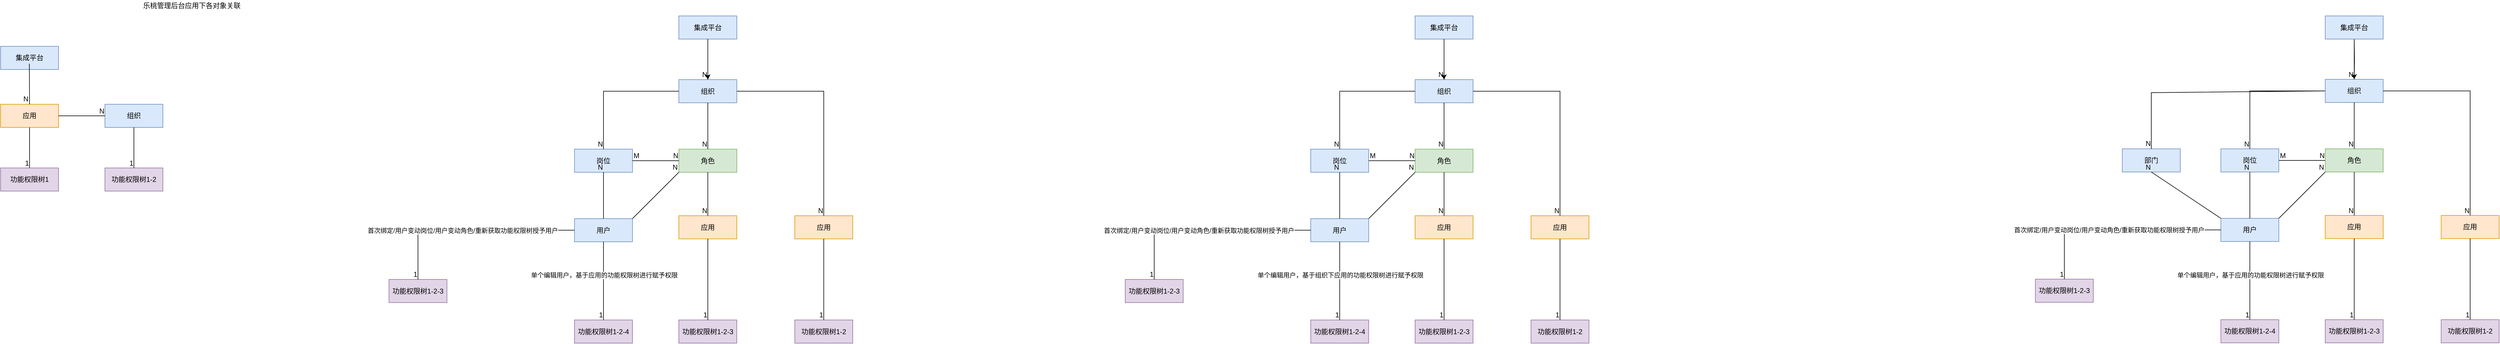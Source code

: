 <mxfile version="21.1.1" type="github" pages="3">
  <diagram name="第 1 页" id="PpjtCxbF7JhDGXMTzmA-">
    <mxGraphModel dx="1242" dy="739" grid="1" gridSize="10" guides="1" tooltips="1" connect="1" arrows="1" fold="1" page="1" pageScale="1" pageWidth="827" pageHeight="1169" math="0" shadow="0">
      <root>
        <mxCell id="0" />
        <mxCell id="1" parent="0" />
        <mxCell id="3sCPTJeTEDTR29Mkuxmm-1" value="组织" style="whiteSpace=wrap;html=1;align=center;fillColor=#dae8fc;strokeColor=#6c8ebf;" parent="1" vertex="1">
          <mxGeometry x="1220" y="287.5" width="100" height="40" as="geometry" />
        </mxCell>
        <mxCell id="3sCPTJeTEDTR29Mkuxmm-2" value="应用" style="whiteSpace=wrap;html=1;align=center;fillColor=#ffe6cc;strokeColor=#d79b00;" parent="1" vertex="1">
          <mxGeometry x="1420" y="522.5" width="100" height="40" as="geometry" />
        </mxCell>
        <mxCell id="3sCPTJeTEDTR29Mkuxmm-17" value="" style="edgeStyle=orthogonalEdgeStyle;rounded=0;orthogonalLoop=1;jettySize=auto;html=1;" parent="1" source="3sCPTJeTEDTR29Mkuxmm-11" target="3sCPTJeTEDTR29Mkuxmm-1" edge="1">
          <mxGeometry relative="1" as="geometry" />
        </mxCell>
        <mxCell id="3sCPTJeTEDTR29Mkuxmm-11" value="集成平台" style="whiteSpace=wrap;html=1;align=center;fillColor=#dae8fc;strokeColor=#6c8ebf;" parent="1" vertex="1">
          <mxGeometry x="1220" y="177.5" width="100" height="40" as="geometry" />
        </mxCell>
        <mxCell id="3sCPTJeTEDTR29Mkuxmm-12" value="" style="endArrow=none;html=1;rounded=0;exitX=0.5;exitY=1;exitDx=0;exitDy=0;entryX=0.5;entryY=0;entryDx=0;entryDy=0;" parent="1" source="3sCPTJeTEDTR29Mkuxmm-11" target="3sCPTJeTEDTR29Mkuxmm-1" edge="1">
          <mxGeometry relative="1" as="geometry">
            <mxPoint x="1480" y="197.5" as="sourcePoint" />
            <mxPoint x="1640" y="197.5" as="targetPoint" />
          </mxGeometry>
        </mxCell>
        <mxCell id="3sCPTJeTEDTR29Mkuxmm-13" value="N" style="resizable=0;html=1;whiteSpace=wrap;align=right;verticalAlign=bottom;" parent="3sCPTJeTEDTR29Mkuxmm-12" connectable="0" vertex="1">
          <mxGeometry x="1" relative="1" as="geometry" />
        </mxCell>
        <mxCell id="3sCPTJeTEDTR29Mkuxmm-14" value="功能权限树1-2" style="whiteSpace=wrap;html=1;align=center;fillColor=#e1d5e7;strokeColor=#9673a6;" parent="1" vertex="1">
          <mxGeometry x="1420" y="702.5" width="100" height="40" as="geometry" />
        </mxCell>
        <mxCell id="3sCPTJeTEDTR29Mkuxmm-18" value="" style="endArrow=none;html=1;rounded=0;entryX=0.5;entryY=0;entryDx=0;entryDy=0;exitX=0.5;exitY=1;exitDx=0;exitDy=0;" parent="1" source="3sCPTJeTEDTR29Mkuxmm-2" target="3sCPTJeTEDTR29Mkuxmm-14" edge="1">
          <mxGeometry relative="1" as="geometry">
            <mxPoint x="1460" y="327.5" as="sourcePoint" />
            <mxPoint x="1460" y="487.5" as="targetPoint" />
          </mxGeometry>
        </mxCell>
        <mxCell id="3sCPTJeTEDTR29Mkuxmm-19" value="1" style="resizable=0;html=1;whiteSpace=wrap;align=right;verticalAlign=bottom;" parent="3sCPTJeTEDTR29Mkuxmm-18" connectable="0" vertex="1">
          <mxGeometry x="1" relative="1" as="geometry" />
        </mxCell>
        <mxCell id="3sCPTJeTEDTR29Mkuxmm-20" value="集成平台" style="whiteSpace=wrap;html=1;align=center;fillColor=#dae8fc;strokeColor=#6c8ebf;" parent="1" vertex="1">
          <mxGeometry x="50" y="230" width="100" height="40" as="geometry" />
        </mxCell>
        <mxCell id="3sCPTJeTEDTR29Mkuxmm-21" value="应用" style="whiteSpace=wrap;html=1;align=center;fillColor=#ffe6cc;strokeColor=#d79b00;" parent="1" vertex="1">
          <mxGeometry x="50" y="330" width="100" height="40" as="geometry" />
        </mxCell>
        <mxCell id="3sCPTJeTEDTR29Mkuxmm-22" value="" style="endArrow=none;html=1;rounded=0;exitX=0.5;exitY=1;exitDx=0;exitDy=0;entryX=0.5;entryY=0;entryDx=0;entryDy=0;" parent="1" target="3sCPTJeTEDTR29Mkuxmm-21" edge="1">
          <mxGeometry relative="1" as="geometry">
            <mxPoint x="99.62" y="260" as="sourcePoint" />
            <mxPoint x="99.62" y="330" as="targetPoint" />
          </mxGeometry>
        </mxCell>
        <mxCell id="3sCPTJeTEDTR29Mkuxmm-23" value="N" style="resizable=0;html=1;whiteSpace=wrap;align=right;verticalAlign=bottom;" parent="3sCPTJeTEDTR29Mkuxmm-22" connectable="0" vertex="1">
          <mxGeometry x="1" relative="1" as="geometry" />
        </mxCell>
        <mxCell id="3sCPTJeTEDTR29Mkuxmm-25" value="组织" style="whiteSpace=wrap;html=1;align=center;fillColor=#dae8fc;strokeColor=#6c8ebf;" parent="1" vertex="1">
          <mxGeometry x="230" y="330" width="100" height="40" as="geometry" />
        </mxCell>
        <mxCell id="3sCPTJeTEDTR29Mkuxmm-27" value="" style="endArrow=none;html=1;rounded=0;exitX=1;exitY=0.5;exitDx=0;exitDy=0;entryX=0;entryY=0.5;entryDx=0;entryDy=0;" parent="1" source="3sCPTJeTEDTR29Mkuxmm-21" target="3sCPTJeTEDTR29Mkuxmm-25" edge="1">
          <mxGeometry relative="1" as="geometry">
            <mxPoint x="110" y="410" as="sourcePoint" />
            <mxPoint x="270" y="410" as="targetPoint" />
          </mxGeometry>
        </mxCell>
        <mxCell id="3sCPTJeTEDTR29Mkuxmm-28" value="N" style="resizable=0;html=1;whiteSpace=wrap;align=right;verticalAlign=bottom;" parent="3sCPTJeTEDTR29Mkuxmm-27" connectable="0" vertex="1">
          <mxGeometry x="1" relative="1" as="geometry" />
        </mxCell>
        <mxCell id="3sCPTJeTEDTR29Mkuxmm-29" value="功能权限树1" style="whiteSpace=wrap;html=1;align=center;fillColor=#e1d5e7;strokeColor=#9673a6;" parent="1" vertex="1">
          <mxGeometry x="50" y="440" width="100" height="40" as="geometry" />
        </mxCell>
        <mxCell id="3sCPTJeTEDTR29Mkuxmm-31" value="" style="endArrow=none;html=1;rounded=0;exitX=0.5;exitY=1;exitDx=0;exitDy=0;entryX=0.5;entryY=0;entryDx=0;entryDy=0;" parent="1" source="3sCPTJeTEDTR29Mkuxmm-21" target="3sCPTJeTEDTR29Mkuxmm-29" edge="1">
          <mxGeometry relative="1" as="geometry">
            <mxPoint x="70" y="400" as="sourcePoint" />
            <mxPoint x="230" y="400" as="targetPoint" />
          </mxGeometry>
        </mxCell>
        <mxCell id="3sCPTJeTEDTR29Mkuxmm-32" value="1" style="resizable=0;html=1;whiteSpace=wrap;align=right;verticalAlign=bottom;" parent="3sCPTJeTEDTR29Mkuxmm-31" connectable="0" vertex="1">
          <mxGeometry x="1" relative="1" as="geometry" />
        </mxCell>
        <mxCell id="3sCPTJeTEDTR29Mkuxmm-35" value="功能权限树1-2" style="whiteSpace=wrap;html=1;align=center;fillColor=#e1d5e7;strokeColor=#9673a6;" parent="1" vertex="1">
          <mxGeometry x="230" y="440" width="100" height="40" as="geometry" />
        </mxCell>
        <mxCell id="3sCPTJeTEDTR29Mkuxmm-38" value="" style="endArrow=none;html=1;rounded=0;exitX=0.5;exitY=1;exitDx=0;exitDy=0;entryX=0.5;entryY=0;entryDx=0;entryDy=0;" parent="1" source="3sCPTJeTEDTR29Mkuxmm-25" target="3sCPTJeTEDTR29Mkuxmm-35" edge="1">
          <mxGeometry relative="1" as="geometry">
            <mxPoint x="240" y="400" as="sourcePoint" />
            <mxPoint x="400" y="400" as="targetPoint" />
          </mxGeometry>
        </mxCell>
        <mxCell id="3sCPTJeTEDTR29Mkuxmm-39" value="1" style="resizable=0;html=1;whiteSpace=wrap;align=right;verticalAlign=bottom;" parent="3sCPTJeTEDTR29Mkuxmm-38" connectable="0" vertex="1">
          <mxGeometry x="1" relative="1" as="geometry" />
        </mxCell>
        <mxCell id="3sCPTJeTEDTR29Mkuxmm-40" value="乐桃管理后台应用下各对象关联" style="text;html=1;strokeColor=none;fillColor=none;align=center;verticalAlign=middle;whiteSpace=wrap;rounded=0;" parent="1" vertex="1">
          <mxGeometry x="230" y="150" width="300" height="20" as="geometry" />
        </mxCell>
        <mxCell id="3sCPTJeTEDTR29Mkuxmm-41" value="" style="endArrow=none;html=1;rounded=0;exitX=1;exitY=0.5;exitDx=0;exitDy=0;entryX=0.5;entryY=0;entryDx=0;entryDy=0;" parent="1" source="3sCPTJeTEDTR29Mkuxmm-1" target="3sCPTJeTEDTR29Mkuxmm-2" edge="1">
          <mxGeometry relative="1" as="geometry">
            <mxPoint x="1240" y="367.5" as="sourcePoint" />
            <mxPoint x="1470" y="392.5" as="targetPoint" />
            <Array as="points">
              <mxPoint x="1470" y="307.5" />
            </Array>
          </mxGeometry>
        </mxCell>
        <mxCell id="3sCPTJeTEDTR29Mkuxmm-42" value="N" style="resizable=0;html=1;whiteSpace=wrap;align=right;verticalAlign=bottom;" parent="3sCPTJeTEDTR29Mkuxmm-41" connectable="0" vertex="1">
          <mxGeometry x="1" relative="1" as="geometry" />
        </mxCell>
        <mxCell id="3sCPTJeTEDTR29Mkuxmm-43" value="岗位" style="whiteSpace=wrap;html=1;align=center;fillColor=#dae8fc;strokeColor=#6c8ebf;" parent="1" vertex="1">
          <mxGeometry x="1040" y="407.5" width="100" height="40" as="geometry" />
        </mxCell>
        <mxCell id="3sCPTJeTEDTR29Mkuxmm-52" value="角色" style="whiteSpace=wrap;html=1;align=center;fillColor=#d5e8d4;strokeColor=#82b366;" parent="1" vertex="1">
          <mxGeometry x="1220" y="407.5" width="100" height="40" as="geometry" />
        </mxCell>
        <mxCell id="3sCPTJeTEDTR29Mkuxmm-57" value="" style="endArrow=none;html=1;rounded=0;exitX=0.5;exitY=1;exitDx=0;exitDy=0;entryX=0.5;entryY=0;entryDx=0;entryDy=0;" parent="1" source="3sCPTJeTEDTR29Mkuxmm-1" target="3sCPTJeTEDTR29Mkuxmm-52" edge="1">
          <mxGeometry relative="1" as="geometry">
            <mxPoint x="980" y="382.5" as="sourcePoint" />
            <mxPoint x="1140" y="382.5" as="targetPoint" />
          </mxGeometry>
        </mxCell>
        <mxCell id="3sCPTJeTEDTR29Mkuxmm-58" value="N" style="resizable=0;html=1;whiteSpace=wrap;align=right;verticalAlign=bottom;" parent="3sCPTJeTEDTR29Mkuxmm-57" connectable="0" vertex="1">
          <mxGeometry x="1" relative="1" as="geometry" />
        </mxCell>
        <mxCell id="3sCPTJeTEDTR29Mkuxmm-61" value="" style="endArrow=none;html=1;rounded=0;exitX=0;exitY=0.5;exitDx=0;exitDy=0;entryX=0.5;entryY=0;entryDx=0;entryDy=0;" parent="1" source="3sCPTJeTEDTR29Mkuxmm-1" target="3sCPTJeTEDTR29Mkuxmm-43" edge="1">
          <mxGeometry relative="1" as="geometry">
            <mxPoint x="880" y="352.5" as="sourcePoint" />
            <mxPoint x="1040" y="352.5" as="targetPoint" />
            <Array as="points">
              <mxPoint x="1090" y="307.5" />
            </Array>
          </mxGeometry>
        </mxCell>
        <mxCell id="3sCPTJeTEDTR29Mkuxmm-62" value="N" style="resizable=0;html=1;whiteSpace=wrap;align=right;verticalAlign=bottom;" parent="3sCPTJeTEDTR29Mkuxmm-61" connectable="0" vertex="1">
          <mxGeometry x="1" relative="1" as="geometry" />
        </mxCell>
        <mxCell id="3sCPTJeTEDTR29Mkuxmm-64" value="" style="endArrow=none;html=1;rounded=0;exitX=1;exitY=0.5;exitDx=0;exitDy=0;entryX=0;entryY=0.5;entryDx=0;entryDy=0;" parent="1" source="3sCPTJeTEDTR29Mkuxmm-43" target="3sCPTJeTEDTR29Mkuxmm-52" edge="1">
          <mxGeometry relative="1" as="geometry">
            <mxPoint x="970" y="522.5" as="sourcePoint" />
            <mxPoint x="1130" y="522.5" as="targetPoint" />
          </mxGeometry>
        </mxCell>
        <mxCell id="3sCPTJeTEDTR29Mkuxmm-65" value="M" style="resizable=0;html=1;whiteSpace=wrap;align=left;verticalAlign=bottom;" parent="3sCPTJeTEDTR29Mkuxmm-64" connectable="0" vertex="1">
          <mxGeometry x="-1" relative="1" as="geometry" />
        </mxCell>
        <mxCell id="3sCPTJeTEDTR29Mkuxmm-66" value="N" style="resizable=0;html=1;whiteSpace=wrap;align=right;verticalAlign=bottom;" parent="3sCPTJeTEDTR29Mkuxmm-64" connectable="0" vertex="1">
          <mxGeometry x="1" relative="1" as="geometry" />
        </mxCell>
        <mxCell id="3sCPTJeTEDTR29Mkuxmm-70" value="应用" style="whiteSpace=wrap;html=1;align=center;fillColor=#ffe6cc;strokeColor=#d79b00;" parent="1" vertex="1">
          <mxGeometry x="1220" y="522.5" width="100" height="40" as="geometry" />
        </mxCell>
        <mxCell id="3sCPTJeTEDTR29Mkuxmm-72" value="" style="endArrow=none;html=1;rounded=0;exitX=0.5;exitY=1;exitDx=0;exitDy=0;entryX=0.5;entryY=0;entryDx=0;entryDy=0;" parent="1" source="3sCPTJeTEDTR29Mkuxmm-52" target="3sCPTJeTEDTR29Mkuxmm-70" edge="1">
          <mxGeometry relative="1" as="geometry">
            <mxPoint x="1140" y="502.5" as="sourcePoint" />
            <mxPoint x="1300" y="502.5" as="targetPoint" />
          </mxGeometry>
        </mxCell>
        <mxCell id="3sCPTJeTEDTR29Mkuxmm-73" value="N" style="resizable=0;html=1;whiteSpace=wrap;align=right;verticalAlign=bottom;" parent="3sCPTJeTEDTR29Mkuxmm-72" connectable="0" vertex="1">
          <mxGeometry x="1" relative="1" as="geometry" />
        </mxCell>
        <mxCell id="3sCPTJeTEDTR29Mkuxmm-74" value="功能权限树1-2-3" style="whiteSpace=wrap;html=1;align=center;fillColor=#e1d5e7;strokeColor=#9673a6;" parent="1" vertex="1">
          <mxGeometry x="1220" y="702.5" width="100" height="40" as="geometry" />
        </mxCell>
        <mxCell id="3sCPTJeTEDTR29Mkuxmm-76" value="" style="endArrow=none;html=1;rounded=0;exitX=0.5;exitY=1;exitDx=0;exitDy=0;entryX=0.5;entryY=0;entryDx=0;entryDy=0;" parent="1" source="3sCPTJeTEDTR29Mkuxmm-70" target="3sCPTJeTEDTR29Mkuxmm-74" edge="1">
          <mxGeometry relative="1" as="geometry">
            <mxPoint x="1230" y="582.5" as="sourcePoint" />
            <mxPoint x="1390" y="582.5" as="targetPoint" />
          </mxGeometry>
        </mxCell>
        <mxCell id="3sCPTJeTEDTR29Mkuxmm-77" value="1" style="resizable=0;html=1;whiteSpace=wrap;align=right;verticalAlign=bottom;" parent="3sCPTJeTEDTR29Mkuxmm-76" connectable="0" vertex="1">
          <mxGeometry x="1" relative="1" as="geometry" />
        </mxCell>
        <mxCell id="3sCPTJeTEDTR29Mkuxmm-78" value="用户" style="whiteSpace=wrap;html=1;align=center;fillColor=#dae8fc;strokeColor=#6c8ebf;" parent="1" vertex="1">
          <mxGeometry x="1040" y="527.5" width="100" height="40" as="geometry" />
        </mxCell>
        <mxCell id="3sCPTJeTEDTR29Mkuxmm-79" value="" style="endArrow=none;html=1;rounded=0;exitX=0.5;exitY=0;exitDx=0;exitDy=0;entryX=0.5;entryY=1;entryDx=0;entryDy=0;" parent="1" source="3sCPTJeTEDTR29Mkuxmm-78" target="3sCPTJeTEDTR29Mkuxmm-43" edge="1">
          <mxGeometry relative="1" as="geometry">
            <mxPoint x="1050" y="552.5" as="sourcePoint" />
            <mxPoint x="1210" y="552.5" as="targetPoint" />
            <Array as="points">
              <mxPoint x="1090" y="492.5" />
            </Array>
          </mxGeometry>
        </mxCell>
        <mxCell id="3sCPTJeTEDTR29Mkuxmm-80" value="N" style="resizable=0;html=1;whiteSpace=wrap;align=right;verticalAlign=bottom;" parent="3sCPTJeTEDTR29Mkuxmm-79" connectable="0" vertex="1">
          <mxGeometry x="1" relative="1" as="geometry" />
        </mxCell>
        <mxCell id="3sCPTJeTEDTR29Mkuxmm-92" value="功能权限树1-2-3" style="whiteSpace=wrap;html=1;align=center;fillColor=#e1d5e7;strokeColor=#9673a6;" parent="1" vertex="1">
          <mxGeometry x="720" y="632.5" width="100" height="40" as="geometry" />
        </mxCell>
        <mxCell id="3sCPTJeTEDTR29Mkuxmm-94" value="" style="endArrow=none;html=1;rounded=0;exitX=0;exitY=0.5;exitDx=0;exitDy=0;entryX=0.5;entryY=0;entryDx=0;entryDy=0;" parent="1" source="3sCPTJeTEDTR29Mkuxmm-78" target="3sCPTJeTEDTR29Mkuxmm-92" edge="1">
          <mxGeometry relative="1" as="geometry">
            <mxPoint x="940" y="582.5" as="sourcePoint" />
            <mxPoint x="1100" y="582.5" as="targetPoint" />
            <Array as="points">
              <mxPoint x="770" y="547.5" />
            </Array>
          </mxGeometry>
        </mxCell>
        <mxCell id="3sCPTJeTEDTR29Mkuxmm-95" value="1" style="resizable=0;html=1;whiteSpace=wrap;align=right;verticalAlign=bottom;" parent="3sCPTJeTEDTR29Mkuxmm-94" connectable="0" vertex="1">
          <mxGeometry x="1" relative="1" as="geometry" />
        </mxCell>
        <mxCell id="3sCPTJeTEDTR29Mkuxmm-96" value="首次绑定/用户变动岗位/用户变动角色/重新获取功能权限树授予用户" style="edgeLabel;html=1;align=center;verticalAlign=middle;resizable=0;points=[];" parent="3sCPTJeTEDTR29Mkuxmm-94" vertex="1" connectable="0">
          <mxGeometry x="0.091" relative="1" as="geometry">
            <mxPoint as="offset" />
          </mxGeometry>
        </mxCell>
        <mxCell id="3sCPTJeTEDTR29Mkuxmm-97" value="" style="endArrow=none;html=1;rounded=0;exitX=1;exitY=0;exitDx=0;exitDy=0;entryX=0;entryY=1;entryDx=0;entryDy=0;" parent="1" source="3sCPTJeTEDTR29Mkuxmm-78" target="3sCPTJeTEDTR29Mkuxmm-52" edge="1">
          <mxGeometry relative="1" as="geometry">
            <mxPoint x="1010" y="492.5" as="sourcePoint" />
            <mxPoint x="1170" y="492.5" as="targetPoint" />
          </mxGeometry>
        </mxCell>
        <mxCell id="3sCPTJeTEDTR29Mkuxmm-98" value="N" style="resizable=0;html=1;whiteSpace=wrap;align=right;verticalAlign=bottom;" parent="3sCPTJeTEDTR29Mkuxmm-97" connectable="0" vertex="1">
          <mxGeometry x="1" relative="1" as="geometry" />
        </mxCell>
        <mxCell id="3sCPTJeTEDTR29Mkuxmm-99" value="功能权限树1-2-4" style="whiteSpace=wrap;html=1;align=center;fillColor=#e1d5e7;strokeColor=#9673a6;" parent="1" vertex="1">
          <mxGeometry x="1040" y="702.5" width="100" height="40" as="geometry" />
        </mxCell>
        <mxCell id="3sCPTJeTEDTR29Mkuxmm-103" value="" style="endArrow=none;html=1;rounded=0;exitX=0.5;exitY=1;exitDx=0;exitDy=0;" parent="1" source="3sCPTJeTEDTR29Mkuxmm-78" target="3sCPTJeTEDTR29Mkuxmm-99" edge="1">
          <mxGeometry relative="1" as="geometry">
            <mxPoint x="970" y="622.5" as="sourcePoint" />
            <mxPoint x="1120" y="622.5" as="targetPoint" />
          </mxGeometry>
        </mxCell>
        <mxCell id="3sCPTJeTEDTR29Mkuxmm-104" value="1" style="resizable=0;html=1;whiteSpace=wrap;align=right;verticalAlign=bottom;" parent="3sCPTJeTEDTR29Mkuxmm-103" connectable="0" vertex="1">
          <mxGeometry x="1" relative="1" as="geometry" />
        </mxCell>
        <mxCell id="3sCPTJeTEDTR29Mkuxmm-105" value="单个编辑用户，基于应用的功能权限树进行赋予权限" style="edgeLabel;html=1;align=center;verticalAlign=middle;resizable=0;points=[];" parent="3sCPTJeTEDTR29Mkuxmm-103" vertex="1" connectable="0">
          <mxGeometry x="-0.151" y="1" relative="1" as="geometry">
            <mxPoint as="offset" />
          </mxGeometry>
        </mxCell>
        <mxCell id="HeT0-kQcIaDJoyARyjCi-1" value="组织" style="whiteSpace=wrap;html=1;align=center;fillColor=#dae8fc;strokeColor=#6c8ebf;" parent="1" vertex="1">
          <mxGeometry x="2490" y="287.5" width="100" height="40" as="geometry" />
        </mxCell>
        <mxCell id="HeT0-kQcIaDJoyARyjCi-2" value="应用" style="whiteSpace=wrap;html=1;align=center;fillColor=#ffe6cc;strokeColor=#d79b00;" parent="1" vertex="1">
          <mxGeometry x="2690" y="522.5" width="100" height="40" as="geometry" />
        </mxCell>
        <mxCell id="HeT0-kQcIaDJoyARyjCi-3" value="" style="edgeStyle=orthogonalEdgeStyle;rounded=0;orthogonalLoop=1;jettySize=auto;html=1;" parent="1" source="HeT0-kQcIaDJoyARyjCi-4" target="HeT0-kQcIaDJoyARyjCi-1" edge="1">
          <mxGeometry relative="1" as="geometry" />
        </mxCell>
        <mxCell id="HeT0-kQcIaDJoyARyjCi-4" value="集成平台" style="whiteSpace=wrap;html=1;align=center;fillColor=#dae8fc;strokeColor=#6c8ebf;" parent="1" vertex="1">
          <mxGeometry x="2490" y="177.5" width="100" height="40" as="geometry" />
        </mxCell>
        <mxCell id="HeT0-kQcIaDJoyARyjCi-5" value="" style="endArrow=none;html=1;rounded=0;exitX=0.5;exitY=1;exitDx=0;exitDy=0;entryX=0.5;entryY=0;entryDx=0;entryDy=0;" parent="1" source="HeT0-kQcIaDJoyARyjCi-4" target="HeT0-kQcIaDJoyARyjCi-1" edge="1">
          <mxGeometry relative="1" as="geometry">
            <mxPoint x="2750" y="197.5" as="sourcePoint" />
            <mxPoint x="2910" y="197.5" as="targetPoint" />
          </mxGeometry>
        </mxCell>
        <mxCell id="HeT0-kQcIaDJoyARyjCi-6" value="N" style="resizable=0;html=1;whiteSpace=wrap;align=right;verticalAlign=bottom;" parent="HeT0-kQcIaDJoyARyjCi-5" connectable="0" vertex="1">
          <mxGeometry x="1" relative="1" as="geometry" />
        </mxCell>
        <mxCell id="HeT0-kQcIaDJoyARyjCi-7" value="功能权限树1-2" style="whiteSpace=wrap;html=1;align=center;fillColor=#e1d5e7;strokeColor=#9673a6;" parent="1" vertex="1">
          <mxGeometry x="2690" y="702.5" width="100" height="40" as="geometry" />
        </mxCell>
        <mxCell id="HeT0-kQcIaDJoyARyjCi-8" value="" style="endArrow=none;html=1;rounded=0;entryX=0.5;entryY=0;entryDx=0;entryDy=0;exitX=0.5;exitY=1;exitDx=0;exitDy=0;" parent="1" source="HeT0-kQcIaDJoyARyjCi-2" target="HeT0-kQcIaDJoyARyjCi-7" edge="1">
          <mxGeometry relative="1" as="geometry">
            <mxPoint x="2730" y="327.5" as="sourcePoint" />
            <mxPoint x="2730" y="487.5" as="targetPoint" />
          </mxGeometry>
        </mxCell>
        <mxCell id="HeT0-kQcIaDJoyARyjCi-9" value="1" style="resizable=0;html=1;whiteSpace=wrap;align=right;verticalAlign=bottom;" parent="HeT0-kQcIaDJoyARyjCi-8" connectable="0" vertex="1">
          <mxGeometry x="1" relative="1" as="geometry" />
        </mxCell>
        <mxCell id="HeT0-kQcIaDJoyARyjCi-10" value="" style="endArrow=none;html=1;rounded=0;exitX=1;exitY=0.5;exitDx=0;exitDy=0;entryX=0.5;entryY=0;entryDx=0;entryDy=0;" parent="1" source="HeT0-kQcIaDJoyARyjCi-1" target="HeT0-kQcIaDJoyARyjCi-2" edge="1">
          <mxGeometry relative="1" as="geometry">
            <mxPoint x="2510" y="367.5" as="sourcePoint" />
            <mxPoint x="2740" y="392.5" as="targetPoint" />
            <Array as="points">
              <mxPoint x="2740" y="307.5" />
            </Array>
          </mxGeometry>
        </mxCell>
        <mxCell id="HeT0-kQcIaDJoyARyjCi-11" value="N" style="resizable=0;html=1;whiteSpace=wrap;align=right;verticalAlign=bottom;" parent="HeT0-kQcIaDJoyARyjCi-10" connectable="0" vertex="1">
          <mxGeometry x="1" relative="1" as="geometry" />
        </mxCell>
        <mxCell id="HeT0-kQcIaDJoyARyjCi-12" value="岗位" style="whiteSpace=wrap;html=1;align=center;fillColor=#dae8fc;strokeColor=#6c8ebf;" parent="1" vertex="1">
          <mxGeometry x="2310" y="407.5" width="100" height="40" as="geometry" />
        </mxCell>
        <mxCell id="HeT0-kQcIaDJoyARyjCi-13" value="角色" style="whiteSpace=wrap;html=1;align=center;fillColor=#d5e8d4;strokeColor=#82b366;" parent="1" vertex="1">
          <mxGeometry x="2490" y="407.5" width="100" height="40" as="geometry" />
        </mxCell>
        <mxCell id="HeT0-kQcIaDJoyARyjCi-14" value="" style="endArrow=none;html=1;rounded=0;exitX=0.5;exitY=1;exitDx=0;exitDy=0;entryX=0.5;entryY=0;entryDx=0;entryDy=0;" parent="1" source="HeT0-kQcIaDJoyARyjCi-1" target="HeT0-kQcIaDJoyARyjCi-13" edge="1">
          <mxGeometry relative="1" as="geometry">
            <mxPoint x="2250" y="382.5" as="sourcePoint" />
            <mxPoint x="2410" y="382.5" as="targetPoint" />
          </mxGeometry>
        </mxCell>
        <mxCell id="HeT0-kQcIaDJoyARyjCi-15" value="N" style="resizable=0;html=1;whiteSpace=wrap;align=right;verticalAlign=bottom;" parent="HeT0-kQcIaDJoyARyjCi-14" connectable="0" vertex="1">
          <mxGeometry x="1" relative="1" as="geometry" />
        </mxCell>
        <mxCell id="HeT0-kQcIaDJoyARyjCi-16" value="" style="endArrow=none;html=1;rounded=0;exitX=0;exitY=0.5;exitDx=0;exitDy=0;entryX=0.5;entryY=0;entryDx=0;entryDy=0;" parent="1" source="HeT0-kQcIaDJoyARyjCi-1" target="HeT0-kQcIaDJoyARyjCi-12" edge="1">
          <mxGeometry relative="1" as="geometry">
            <mxPoint x="2150" y="352.5" as="sourcePoint" />
            <mxPoint x="2310" y="352.5" as="targetPoint" />
            <Array as="points">
              <mxPoint x="2360" y="307.5" />
            </Array>
          </mxGeometry>
        </mxCell>
        <mxCell id="HeT0-kQcIaDJoyARyjCi-17" value="N" style="resizable=0;html=1;whiteSpace=wrap;align=right;verticalAlign=bottom;" parent="HeT0-kQcIaDJoyARyjCi-16" connectable="0" vertex="1">
          <mxGeometry x="1" relative="1" as="geometry" />
        </mxCell>
        <mxCell id="HeT0-kQcIaDJoyARyjCi-18" value="" style="endArrow=none;html=1;rounded=0;exitX=1;exitY=0.5;exitDx=0;exitDy=0;entryX=0;entryY=0.5;entryDx=0;entryDy=0;" parent="1" source="HeT0-kQcIaDJoyARyjCi-12" target="HeT0-kQcIaDJoyARyjCi-13" edge="1">
          <mxGeometry relative="1" as="geometry">
            <mxPoint x="2240" y="522.5" as="sourcePoint" />
            <mxPoint x="2400" y="522.5" as="targetPoint" />
          </mxGeometry>
        </mxCell>
        <mxCell id="HeT0-kQcIaDJoyARyjCi-19" value="M" style="resizable=0;html=1;whiteSpace=wrap;align=left;verticalAlign=bottom;" parent="HeT0-kQcIaDJoyARyjCi-18" connectable="0" vertex="1">
          <mxGeometry x="-1" relative="1" as="geometry" />
        </mxCell>
        <mxCell id="HeT0-kQcIaDJoyARyjCi-20" value="N" style="resizable=0;html=1;whiteSpace=wrap;align=right;verticalAlign=bottom;" parent="HeT0-kQcIaDJoyARyjCi-18" connectable="0" vertex="1">
          <mxGeometry x="1" relative="1" as="geometry" />
        </mxCell>
        <mxCell id="HeT0-kQcIaDJoyARyjCi-21" value="应用" style="whiteSpace=wrap;html=1;align=center;fillColor=#ffe6cc;strokeColor=#d79b00;" parent="1" vertex="1">
          <mxGeometry x="2490" y="522.5" width="100" height="40" as="geometry" />
        </mxCell>
        <mxCell id="HeT0-kQcIaDJoyARyjCi-22" value="" style="endArrow=none;html=1;rounded=0;exitX=0.5;exitY=1;exitDx=0;exitDy=0;entryX=0.5;entryY=0;entryDx=0;entryDy=0;" parent="1" source="HeT0-kQcIaDJoyARyjCi-13" target="HeT0-kQcIaDJoyARyjCi-21" edge="1">
          <mxGeometry relative="1" as="geometry">
            <mxPoint x="2410" y="502.5" as="sourcePoint" />
            <mxPoint x="2570" y="502.5" as="targetPoint" />
          </mxGeometry>
        </mxCell>
        <mxCell id="HeT0-kQcIaDJoyARyjCi-23" value="N" style="resizable=0;html=1;whiteSpace=wrap;align=right;verticalAlign=bottom;" parent="HeT0-kQcIaDJoyARyjCi-22" connectable="0" vertex="1">
          <mxGeometry x="1" relative="1" as="geometry" />
        </mxCell>
        <mxCell id="HeT0-kQcIaDJoyARyjCi-24" value="功能权限树1-2-3" style="whiteSpace=wrap;html=1;align=center;fillColor=#e1d5e7;strokeColor=#9673a6;" parent="1" vertex="1">
          <mxGeometry x="2490" y="702.5" width="100" height="40" as="geometry" />
        </mxCell>
        <mxCell id="HeT0-kQcIaDJoyARyjCi-25" value="" style="endArrow=none;html=1;rounded=0;exitX=0.5;exitY=1;exitDx=0;exitDy=0;entryX=0.5;entryY=0;entryDx=0;entryDy=0;" parent="1" source="HeT0-kQcIaDJoyARyjCi-21" target="HeT0-kQcIaDJoyARyjCi-24" edge="1">
          <mxGeometry relative="1" as="geometry">
            <mxPoint x="2500" y="582.5" as="sourcePoint" />
            <mxPoint x="2660" y="582.5" as="targetPoint" />
          </mxGeometry>
        </mxCell>
        <mxCell id="HeT0-kQcIaDJoyARyjCi-26" value="1" style="resizable=0;html=1;whiteSpace=wrap;align=right;verticalAlign=bottom;" parent="HeT0-kQcIaDJoyARyjCi-25" connectable="0" vertex="1">
          <mxGeometry x="1" relative="1" as="geometry" />
        </mxCell>
        <mxCell id="HeT0-kQcIaDJoyARyjCi-27" value="用户" style="whiteSpace=wrap;html=1;align=center;fillColor=#dae8fc;strokeColor=#6c8ebf;" parent="1" vertex="1">
          <mxGeometry x="2310" y="527.5" width="100" height="40" as="geometry" />
        </mxCell>
        <mxCell id="HeT0-kQcIaDJoyARyjCi-28" value="" style="endArrow=none;html=1;rounded=0;exitX=0.5;exitY=0;exitDx=0;exitDy=0;entryX=0.5;entryY=1;entryDx=0;entryDy=0;" parent="1" source="HeT0-kQcIaDJoyARyjCi-27" target="HeT0-kQcIaDJoyARyjCi-12" edge="1">
          <mxGeometry relative="1" as="geometry">
            <mxPoint x="2320" y="552.5" as="sourcePoint" />
            <mxPoint x="2480" y="552.5" as="targetPoint" />
            <Array as="points">
              <mxPoint x="2360" y="492.5" />
            </Array>
          </mxGeometry>
        </mxCell>
        <mxCell id="HeT0-kQcIaDJoyARyjCi-29" value="N" style="resizable=0;html=1;whiteSpace=wrap;align=right;verticalAlign=bottom;" parent="HeT0-kQcIaDJoyARyjCi-28" connectable="0" vertex="1">
          <mxGeometry x="1" relative="1" as="geometry" />
        </mxCell>
        <mxCell id="HeT0-kQcIaDJoyARyjCi-30" value="功能权限树1-2-3" style="whiteSpace=wrap;html=1;align=center;fillColor=#e1d5e7;strokeColor=#9673a6;" parent="1" vertex="1">
          <mxGeometry x="1990" y="632.5" width="100" height="40" as="geometry" />
        </mxCell>
        <mxCell id="HeT0-kQcIaDJoyARyjCi-31" value="" style="endArrow=none;html=1;rounded=0;exitX=0;exitY=0.5;exitDx=0;exitDy=0;entryX=0.5;entryY=0;entryDx=0;entryDy=0;" parent="1" source="HeT0-kQcIaDJoyARyjCi-27" target="HeT0-kQcIaDJoyARyjCi-30" edge="1">
          <mxGeometry relative="1" as="geometry">
            <mxPoint x="2210" y="582.5" as="sourcePoint" />
            <mxPoint x="2370" y="582.5" as="targetPoint" />
            <Array as="points">
              <mxPoint x="2040" y="547.5" />
            </Array>
          </mxGeometry>
        </mxCell>
        <mxCell id="HeT0-kQcIaDJoyARyjCi-32" value="1" style="resizable=0;html=1;whiteSpace=wrap;align=right;verticalAlign=bottom;" parent="HeT0-kQcIaDJoyARyjCi-31" connectable="0" vertex="1">
          <mxGeometry x="1" relative="1" as="geometry" />
        </mxCell>
        <mxCell id="HeT0-kQcIaDJoyARyjCi-33" value="首次绑定/用户变动岗位/用户变动角色/重新获取功能权限树授予用户" style="edgeLabel;html=1;align=center;verticalAlign=middle;resizable=0;points=[];" parent="HeT0-kQcIaDJoyARyjCi-31" vertex="1" connectable="0">
          <mxGeometry x="0.091" relative="1" as="geometry">
            <mxPoint as="offset" />
          </mxGeometry>
        </mxCell>
        <mxCell id="HeT0-kQcIaDJoyARyjCi-34" value="" style="endArrow=none;html=1;rounded=0;exitX=1;exitY=0;exitDx=0;exitDy=0;entryX=0;entryY=1;entryDx=0;entryDy=0;" parent="1" source="HeT0-kQcIaDJoyARyjCi-27" target="HeT0-kQcIaDJoyARyjCi-13" edge="1">
          <mxGeometry relative="1" as="geometry">
            <mxPoint x="2280" y="492.5" as="sourcePoint" />
            <mxPoint x="2440" y="492.5" as="targetPoint" />
          </mxGeometry>
        </mxCell>
        <mxCell id="HeT0-kQcIaDJoyARyjCi-35" value="N" style="resizable=0;html=1;whiteSpace=wrap;align=right;verticalAlign=bottom;" parent="HeT0-kQcIaDJoyARyjCi-34" connectable="0" vertex="1">
          <mxGeometry x="1" relative="1" as="geometry" />
        </mxCell>
        <mxCell id="HeT0-kQcIaDJoyARyjCi-36" value="功能权限树1-2-4" style="whiteSpace=wrap;html=1;align=center;fillColor=#e1d5e7;strokeColor=#9673a6;" parent="1" vertex="1">
          <mxGeometry x="2310" y="702.5" width="100" height="40" as="geometry" />
        </mxCell>
        <mxCell id="HeT0-kQcIaDJoyARyjCi-37" value="" style="endArrow=none;html=1;rounded=0;exitX=0.5;exitY=1;exitDx=0;exitDy=0;" parent="1" source="HeT0-kQcIaDJoyARyjCi-27" target="HeT0-kQcIaDJoyARyjCi-36" edge="1">
          <mxGeometry relative="1" as="geometry">
            <mxPoint x="2240" y="622.5" as="sourcePoint" />
            <mxPoint x="2390" y="622.5" as="targetPoint" />
          </mxGeometry>
        </mxCell>
        <mxCell id="HeT0-kQcIaDJoyARyjCi-38" value="1" style="resizable=0;html=1;whiteSpace=wrap;align=right;verticalAlign=bottom;" parent="HeT0-kQcIaDJoyARyjCi-37" connectable="0" vertex="1">
          <mxGeometry x="1" relative="1" as="geometry" />
        </mxCell>
        <mxCell id="HeT0-kQcIaDJoyARyjCi-39" value="单个编辑用户，基于组织下应用的功能权限树进行赋予权限" style="edgeLabel;html=1;align=center;verticalAlign=middle;resizable=0;points=[];" parent="HeT0-kQcIaDJoyARyjCi-37" vertex="1" connectable="0">
          <mxGeometry x="-0.151" y="1" relative="1" as="geometry">
            <mxPoint as="offset" />
          </mxGeometry>
        </mxCell>
        <mxCell id="vDNogH4SMrMU8HEM3lSN-40" value="组织" style="whiteSpace=wrap;html=1;align=center;fillColor=#dae8fc;strokeColor=#6c8ebf;" parent="1" vertex="1">
          <mxGeometry x="4060" y="287" width="100" height="40" as="geometry" />
        </mxCell>
        <mxCell id="vDNogH4SMrMU8HEM3lSN-41" value="应用" style="whiteSpace=wrap;html=1;align=center;fillColor=#ffe6cc;strokeColor=#d79b00;" parent="1" vertex="1">
          <mxGeometry x="4260" y="522" width="100" height="40" as="geometry" />
        </mxCell>
        <mxCell id="vDNogH4SMrMU8HEM3lSN-42" value="" style="edgeStyle=orthogonalEdgeStyle;rounded=0;orthogonalLoop=1;jettySize=auto;html=1;" parent="1" target="vDNogH4SMrMU8HEM3lSN-40" edge="1">
          <mxGeometry relative="1" as="geometry">
            <mxPoint x="4110" y="217.5" as="sourcePoint" />
          </mxGeometry>
        </mxCell>
        <mxCell id="vDNogH4SMrMU8HEM3lSN-43" value="" style="endArrow=none;html=1;rounded=0;entryX=0.5;entryY=0;entryDx=0;entryDy=0;exitX=0.5;exitY=1;exitDx=0;exitDy=0;" parent="1" source="vDNogH4SMrMU8HEM3lSN-78" target="vDNogH4SMrMU8HEM3lSN-40" edge="1">
          <mxGeometry relative="1" as="geometry">
            <mxPoint x="4110" y="218" as="sourcePoint" />
            <mxPoint x="4480" y="197" as="targetPoint" />
          </mxGeometry>
        </mxCell>
        <mxCell id="vDNogH4SMrMU8HEM3lSN-44" value="N" style="resizable=0;html=1;whiteSpace=wrap;align=right;verticalAlign=bottom;" parent="vDNogH4SMrMU8HEM3lSN-43" connectable="0" vertex="1">
          <mxGeometry x="1" relative="1" as="geometry" />
        </mxCell>
        <mxCell id="vDNogH4SMrMU8HEM3lSN-45" value="功能权限树1-2" style="whiteSpace=wrap;html=1;align=center;fillColor=#e1d5e7;strokeColor=#9673a6;" parent="1" vertex="1">
          <mxGeometry x="4260" y="702" width="100" height="40" as="geometry" />
        </mxCell>
        <mxCell id="vDNogH4SMrMU8HEM3lSN-46" value="" style="endArrow=none;html=1;rounded=0;entryX=0.5;entryY=0;entryDx=0;entryDy=0;exitX=0.5;exitY=1;exitDx=0;exitDy=0;" parent="1" source="vDNogH4SMrMU8HEM3lSN-41" target="vDNogH4SMrMU8HEM3lSN-45" edge="1">
          <mxGeometry relative="1" as="geometry">
            <mxPoint x="4300" y="327" as="sourcePoint" />
            <mxPoint x="4300" y="487" as="targetPoint" />
          </mxGeometry>
        </mxCell>
        <mxCell id="vDNogH4SMrMU8HEM3lSN-47" value="1" style="resizable=0;html=1;whiteSpace=wrap;align=right;verticalAlign=bottom;" parent="vDNogH4SMrMU8HEM3lSN-46" connectable="0" vertex="1">
          <mxGeometry x="1" relative="1" as="geometry" />
        </mxCell>
        <mxCell id="vDNogH4SMrMU8HEM3lSN-48" value="" style="endArrow=none;html=1;rounded=0;exitX=1;exitY=0.5;exitDx=0;exitDy=0;entryX=0.5;entryY=0;entryDx=0;entryDy=0;" parent="1" source="vDNogH4SMrMU8HEM3lSN-40" target="vDNogH4SMrMU8HEM3lSN-41" edge="1">
          <mxGeometry relative="1" as="geometry">
            <mxPoint x="4080" y="367" as="sourcePoint" />
            <mxPoint x="4310" y="392" as="targetPoint" />
            <Array as="points">
              <mxPoint x="4310" y="307" />
            </Array>
          </mxGeometry>
        </mxCell>
        <mxCell id="vDNogH4SMrMU8HEM3lSN-49" value="N" style="resizable=0;html=1;whiteSpace=wrap;align=right;verticalAlign=bottom;" parent="vDNogH4SMrMU8HEM3lSN-48" connectable="0" vertex="1">
          <mxGeometry x="1" relative="1" as="geometry" />
        </mxCell>
        <mxCell id="vDNogH4SMrMU8HEM3lSN-50" value="岗位" style="whiteSpace=wrap;html=1;align=center;fillColor=#dae8fc;strokeColor=#6c8ebf;" parent="1" vertex="1">
          <mxGeometry x="3880" y="407" width="100" height="40" as="geometry" />
        </mxCell>
        <mxCell id="vDNogH4SMrMU8HEM3lSN-51" value="角色" style="whiteSpace=wrap;html=1;align=center;fillColor=#d5e8d4;strokeColor=#82b366;" parent="1" vertex="1">
          <mxGeometry x="4060" y="407" width="100" height="40" as="geometry" />
        </mxCell>
        <mxCell id="vDNogH4SMrMU8HEM3lSN-52" value="" style="endArrow=none;html=1;rounded=0;exitX=0.5;exitY=1;exitDx=0;exitDy=0;entryX=0.5;entryY=0;entryDx=0;entryDy=0;" parent="1" source="vDNogH4SMrMU8HEM3lSN-40" target="vDNogH4SMrMU8HEM3lSN-51" edge="1">
          <mxGeometry relative="1" as="geometry">
            <mxPoint x="3820" y="382" as="sourcePoint" />
            <mxPoint x="3980" y="382" as="targetPoint" />
          </mxGeometry>
        </mxCell>
        <mxCell id="vDNogH4SMrMU8HEM3lSN-53" value="N" style="resizable=0;html=1;whiteSpace=wrap;align=right;verticalAlign=bottom;" parent="vDNogH4SMrMU8HEM3lSN-52" connectable="0" vertex="1">
          <mxGeometry x="1" relative="1" as="geometry" />
        </mxCell>
        <mxCell id="vDNogH4SMrMU8HEM3lSN-54" value="" style="endArrow=none;html=1;rounded=0;exitX=0;exitY=0.5;exitDx=0;exitDy=0;entryX=0.5;entryY=0;entryDx=0;entryDy=0;" parent="1" source="vDNogH4SMrMU8HEM3lSN-40" target="vDNogH4SMrMU8HEM3lSN-50" edge="1">
          <mxGeometry relative="1" as="geometry">
            <mxPoint x="3720" y="352" as="sourcePoint" />
            <mxPoint x="3880" y="352" as="targetPoint" />
            <Array as="points">
              <mxPoint x="3930" y="307" />
            </Array>
          </mxGeometry>
        </mxCell>
        <mxCell id="vDNogH4SMrMU8HEM3lSN-55" value="N" style="resizable=0;html=1;whiteSpace=wrap;align=right;verticalAlign=bottom;" parent="vDNogH4SMrMU8HEM3lSN-54" connectable="0" vertex="1">
          <mxGeometry x="1" relative="1" as="geometry" />
        </mxCell>
        <mxCell id="vDNogH4SMrMU8HEM3lSN-56" value="" style="endArrow=none;html=1;rounded=0;exitX=1;exitY=0.5;exitDx=0;exitDy=0;entryX=0;entryY=0.5;entryDx=0;entryDy=0;" parent="1" source="vDNogH4SMrMU8HEM3lSN-50" target="vDNogH4SMrMU8HEM3lSN-51" edge="1">
          <mxGeometry relative="1" as="geometry">
            <mxPoint x="3810" y="522" as="sourcePoint" />
            <mxPoint x="3970" y="522" as="targetPoint" />
          </mxGeometry>
        </mxCell>
        <mxCell id="vDNogH4SMrMU8HEM3lSN-57" value="M" style="resizable=0;html=1;whiteSpace=wrap;align=left;verticalAlign=bottom;" parent="vDNogH4SMrMU8HEM3lSN-56" connectable="0" vertex="1">
          <mxGeometry x="-1" relative="1" as="geometry" />
        </mxCell>
        <mxCell id="vDNogH4SMrMU8HEM3lSN-58" value="N" style="resizable=0;html=1;whiteSpace=wrap;align=right;verticalAlign=bottom;" parent="vDNogH4SMrMU8HEM3lSN-56" connectable="0" vertex="1">
          <mxGeometry x="1" relative="1" as="geometry" />
        </mxCell>
        <mxCell id="vDNogH4SMrMU8HEM3lSN-59" value="应用" style="whiteSpace=wrap;html=1;align=center;fillColor=#ffe6cc;strokeColor=#d79b00;" parent="1" vertex="1">
          <mxGeometry x="4060" y="522" width="100" height="40" as="geometry" />
        </mxCell>
        <mxCell id="vDNogH4SMrMU8HEM3lSN-60" value="" style="endArrow=none;html=1;rounded=0;exitX=0.5;exitY=1;exitDx=0;exitDy=0;entryX=0.5;entryY=0;entryDx=0;entryDy=0;" parent="1" source="vDNogH4SMrMU8HEM3lSN-51" target="vDNogH4SMrMU8HEM3lSN-59" edge="1">
          <mxGeometry relative="1" as="geometry">
            <mxPoint x="3980" y="502" as="sourcePoint" />
            <mxPoint x="4140" y="502" as="targetPoint" />
          </mxGeometry>
        </mxCell>
        <mxCell id="vDNogH4SMrMU8HEM3lSN-61" value="N" style="resizable=0;html=1;whiteSpace=wrap;align=right;verticalAlign=bottom;" parent="vDNogH4SMrMU8HEM3lSN-60" connectable="0" vertex="1">
          <mxGeometry x="1" relative="1" as="geometry" />
        </mxCell>
        <mxCell id="vDNogH4SMrMU8HEM3lSN-62" value="功能权限树1-2-3" style="whiteSpace=wrap;html=1;align=center;fillColor=#e1d5e7;strokeColor=#9673a6;" parent="1" vertex="1">
          <mxGeometry x="4060" y="702" width="100" height="40" as="geometry" />
        </mxCell>
        <mxCell id="vDNogH4SMrMU8HEM3lSN-63" value="" style="endArrow=none;html=1;rounded=0;exitX=0.5;exitY=1;exitDx=0;exitDy=0;entryX=0.5;entryY=0;entryDx=0;entryDy=0;" parent="1" source="vDNogH4SMrMU8HEM3lSN-59" target="vDNogH4SMrMU8HEM3lSN-62" edge="1">
          <mxGeometry relative="1" as="geometry">
            <mxPoint x="4070" y="582" as="sourcePoint" />
            <mxPoint x="4230" y="582" as="targetPoint" />
          </mxGeometry>
        </mxCell>
        <mxCell id="vDNogH4SMrMU8HEM3lSN-64" value="1" style="resizable=0;html=1;whiteSpace=wrap;align=right;verticalAlign=bottom;" parent="vDNogH4SMrMU8HEM3lSN-63" connectable="0" vertex="1">
          <mxGeometry x="1" relative="1" as="geometry" />
        </mxCell>
        <mxCell id="vDNogH4SMrMU8HEM3lSN-65" value="用户" style="whiteSpace=wrap;html=1;align=center;fillColor=#dae8fc;strokeColor=#6c8ebf;" parent="1" vertex="1">
          <mxGeometry x="3880" y="527" width="100" height="40" as="geometry" />
        </mxCell>
        <mxCell id="vDNogH4SMrMU8HEM3lSN-66" value="" style="endArrow=none;html=1;rounded=0;exitX=0.5;exitY=0;exitDx=0;exitDy=0;entryX=0.5;entryY=1;entryDx=0;entryDy=0;" parent="1" source="vDNogH4SMrMU8HEM3lSN-65" target="vDNogH4SMrMU8HEM3lSN-50" edge="1">
          <mxGeometry relative="1" as="geometry">
            <mxPoint x="3890" y="552" as="sourcePoint" />
            <mxPoint x="4050" y="552" as="targetPoint" />
            <Array as="points">
              <mxPoint x="3930" y="492" />
            </Array>
          </mxGeometry>
        </mxCell>
        <mxCell id="vDNogH4SMrMU8HEM3lSN-67" value="N" style="resizable=0;html=1;whiteSpace=wrap;align=right;verticalAlign=bottom;" parent="vDNogH4SMrMU8HEM3lSN-66" connectable="0" vertex="1">
          <mxGeometry x="1" relative="1" as="geometry" />
        </mxCell>
        <mxCell id="vDNogH4SMrMU8HEM3lSN-68" value="功能权限树1-2-3" style="whiteSpace=wrap;html=1;align=center;fillColor=#e1d5e7;strokeColor=#9673a6;" parent="1" vertex="1">
          <mxGeometry x="3560" y="632" width="100" height="40" as="geometry" />
        </mxCell>
        <mxCell id="vDNogH4SMrMU8HEM3lSN-69" value="" style="endArrow=none;html=1;rounded=0;exitX=0;exitY=0.5;exitDx=0;exitDy=0;entryX=0.5;entryY=0;entryDx=0;entryDy=0;" parent="1" source="vDNogH4SMrMU8HEM3lSN-65" target="vDNogH4SMrMU8HEM3lSN-68" edge="1">
          <mxGeometry relative="1" as="geometry">
            <mxPoint x="3780" y="582" as="sourcePoint" />
            <mxPoint x="3940" y="582" as="targetPoint" />
            <Array as="points">
              <mxPoint x="3610" y="547" />
            </Array>
          </mxGeometry>
        </mxCell>
        <mxCell id="vDNogH4SMrMU8HEM3lSN-70" value="1" style="resizable=0;html=1;whiteSpace=wrap;align=right;verticalAlign=bottom;" parent="vDNogH4SMrMU8HEM3lSN-69" connectable="0" vertex="1">
          <mxGeometry x="1" relative="1" as="geometry" />
        </mxCell>
        <mxCell id="vDNogH4SMrMU8HEM3lSN-71" value="首次绑定/用户变动岗位/用户变动角色/重新获取功能权限树授予用户" style="edgeLabel;html=1;align=center;verticalAlign=middle;resizable=0;points=[];" parent="vDNogH4SMrMU8HEM3lSN-69" vertex="1" connectable="0">
          <mxGeometry x="0.091" relative="1" as="geometry">
            <mxPoint as="offset" />
          </mxGeometry>
        </mxCell>
        <mxCell id="vDNogH4SMrMU8HEM3lSN-72" value="" style="endArrow=none;html=1;rounded=0;exitX=1;exitY=0;exitDx=0;exitDy=0;entryX=0;entryY=1;entryDx=0;entryDy=0;" parent="1" source="vDNogH4SMrMU8HEM3lSN-65" target="vDNogH4SMrMU8HEM3lSN-51" edge="1">
          <mxGeometry relative="1" as="geometry">
            <mxPoint x="3850" y="492" as="sourcePoint" />
            <mxPoint x="4010" y="492" as="targetPoint" />
          </mxGeometry>
        </mxCell>
        <mxCell id="vDNogH4SMrMU8HEM3lSN-73" value="N" style="resizable=0;html=1;whiteSpace=wrap;align=right;verticalAlign=bottom;" parent="vDNogH4SMrMU8HEM3lSN-72" connectable="0" vertex="1">
          <mxGeometry x="1" relative="1" as="geometry" />
        </mxCell>
        <mxCell id="vDNogH4SMrMU8HEM3lSN-74" value="功能权限树1-2-4" style="whiteSpace=wrap;html=1;align=center;fillColor=#e1d5e7;strokeColor=#9673a6;" parent="1" vertex="1">
          <mxGeometry x="3880" y="702" width="100" height="40" as="geometry" />
        </mxCell>
        <mxCell id="vDNogH4SMrMU8HEM3lSN-75" value="" style="endArrow=none;html=1;rounded=0;exitX=0.5;exitY=1;exitDx=0;exitDy=0;" parent="1" source="vDNogH4SMrMU8HEM3lSN-65" target="vDNogH4SMrMU8HEM3lSN-74" edge="1">
          <mxGeometry relative="1" as="geometry">
            <mxPoint x="3810" y="622" as="sourcePoint" />
            <mxPoint x="3960" y="622" as="targetPoint" />
          </mxGeometry>
        </mxCell>
        <mxCell id="vDNogH4SMrMU8HEM3lSN-76" value="1" style="resizable=0;html=1;whiteSpace=wrap;align=right;verticalAlign=bottom;" parent="vDNogH4SMrMU8HEM3lSN-75" connectable="0" vertex="1">
          <mxGeometry x="1" relative="1" as="geometry" />
        </mxCell>
        <mxCell id="vDNogH4SMrMU8HEM3lSN-77" value="单个编辑用户，基于应用的功能权限树进行赋予权限" style="edgeLabel;html=1;align=center;verticalAlign=middle;resizable=0;points=[];" parent="vDNogH4SMrMU8HEM3lSN-75" vertex="1" connectable="0">
          <mxGeometry x="-0.151" y="1" relative="1" as="geometry">
            <mxPoint as="offset" />
          </mxGeometry>
        </mxCell>
        <mxCell id="vDNogH4SMrMU8HEM3lSN-78" value="集成平台" style="whiteSpace=wrap;html=1;align=center;fillColor=#dae8fc;strokeColor=#6c8ebf;" parent="1" vertex="1">
          <mxGeometry x="4060" y="177.5" width="100" height="40" as="geometry" />
        </mxCell>
        <mxCell id="vDNogH4SMrMU8HEM3lSN-79" value="部门" style="whiteSpace=wrap;html=1;align=center;fillColor=#dae8fc;strokeColor=#6c8ebf;" parent="1" vertex="1">
          <mxGeometry x="3710" y="407" width="100" height="40" as="geometry" />
        </mxCell>
        <mxCell id="vDNogH4SMrMU8HEM3lSN-80" value="" style="endArrow=none;html=1;rounded=0;exitX=0;exitY=0.5;exitDx=0;exitDy=0;entryX=0.5;entryY=0;entryDx=0;entryDy=0;" parent="1" source="vDNogH4SMrMU8HEM3lSN-40" target="vDNogH4SMrMU8HEM3lSN-79" edge="1">
          <mxGeometry relative="1" as="geometry">
            <mxPoint x="3510" y="310" as="sourcePoint" />
            <mxPoint x="3670" y="310" as="targetPoint" />
            <Array as="points">
              <mxPoint x="3760" y="310" />
            </Array>
          </mxGeometry>
        </mxCell>
        <mxCell id="vDNogH4SMrMU8HEM3lSN-81" value="N" style="resizable=0;html=1;whiteSpace=wrap;align=right;verticalAlign=bottom;" parent="vDNogH4SMrMU8HEM3lSN-80" connectable="0" vertex="1">
          <mxGeometry x="1" relative="1" as="geometry" />
        </mxCell>
        <mxCell id="vDNogH4SMrMU8HEM3lSN-85" value="" style="endArrow=none;html=1;rounded=0;exitX=0;exitY=0;exitDx=0;exitDy=0;entryX=0.5;entryY=1;entryDx=0;entryDy=0;" parent="1" source="vDNogH4SMrMU8HEM3lSN-65" target="vDNogH4SMrMU8HEM3lSN-79" edge="1">
          <mxGeometry relative="1" as="geometry">
            <mxPoint x="3450" y="438.89" as="sourcePoint" />
            <mxPoint x="3610" y="438.89" as="targetPoint" />
          </mxGeometry>
        </mxCell>
        <mxCell id="vDNogH4SMrMU8HEM3lSN-86" value="N" style="resizable=0;html=1;whiteSpace=wrap;align=right;verticalAlign=bottom;" parent="vDNogH4SMrMU8HEM3lSN-85" connectable="0" vertex="1">
          <mxGeometry x="1" relative="1" as="geometry" />
        </mxCell>
      </root>
    </mxGraphModel>
  </diagram>
  <diagram id="wFb5tPI7e769sw1GdN-n" name="第 2 页">
    <mxGraphModel dx="1242" dy="739" grid="1" gridSize="10" guides="1" tooltips="1" connect="1" arrows="1" fold="1" page="1" pageScale="1" pageWidth="827" pageHeight="1169" math="0" shadow="0">
      <root>
        <mxCell id="0" />
        <mxCell id="1" parent="0" />
        <mxCell id="MEfXE7mGzCQOkWiBdTS7-1" value="统一权限" style="swimlane;childLayout=stackLayout;resizeParent=1;resizeParentMax=0;startSize=20;html=1;fillColor=#dae8fc;strokeColor=#6c8ebf;movable=1;resizable=1;rotatable=1;deletable=1;editable=1;locked=0;connectable=1;fontSize=16;" parent="1" vertex="1">
          <mxGeometry x="130" y="200" width="1040" height="2030" as="geometry">
            <mxRectangle x="150" y="250" width="70" height="30" as="alternateBounds" />
          </mxGeometry>
        </mxCell>
        <mxCell id="MEfXE7mGzCQOkWiBdTS7-2" value="应用中心" style="swimlane;startSize=20;html=1;fillColor=#dae8fc;strokeColor=#6c8ebf;fontSize=16;" parent="MEfXE7mGzCQOkWiBdTS7-1" vertex="1">
          <mxGeometry y="20" width="160" height="2010" as="geometry">
            <mxRectangle y="20" width="40" height="490" as="alternateBounds" />
          </mxGeometry>
        </mxCell>
        <mxCell id="MEfXE7mGzCQOkWiBdTS7-7" value="创建应用" style="rounded=0;whiteSpace=wrap;html=1;fillColor=#dae8fc;strokeColor=#6c8ebf;fontSize=16;" parent="MEfXE7mGzCQOkWiBdTS7-2" vertex="1">
          <mxGeometry x="20" y="60" width="120" height="60" as="geometry" />
        </mxCell>
        <mxCell id="MEfXE7mGzCQOkWiBdTS7-18" value="" style="edgeStyle=orthogonalEdgeStyle;rounded=0;orthogonalLoop=1;jettySize=auto;html=1;" parent="MEfXE7mGzCQOkWiBdTS7-2" source="MEfXE7mGzCQOkWiBdTS7-14" target="MEfXE7mGzCQOkWiBdTS7-17" edge="1">
          <mxGeometry relative="1" as="geometry" />
        </mxCell>
        <mxCell id="MEfXE7mGzCQOkWiBdTS7-14" value="添加授权机构" style="rounded=0;whiteSpace=wrap;html=1;fillColor=#dae8fc;strokeColor=#6c8ebf;fontSize=16;" parent="MEfXE7mGzCQOkWiBdTS7-2" vertex="1">
          <mxGeometry x="20" y="300" width="120" height="60" as="geometry" />
        </mxCell>
        <mxCell id="MEfXE7mGzCQOkWiBdTS7-17" value="ac_app_org" style="rounded=0;whiteSpace=wrap;html=1;fillColor=#f8cecc;strokeColor=#b85450;fontSize=16;" parent="MEfXE7mGzCQOkWiBdTS7-2" vertex="1">
          <mxGeometry x="20" y="440" width="120" height="60" as="geometry" />
        </mxCell>
        <mxCell id="MEfXE7mGzCQOkWiBdTS7-24" value="应用下授权机构" style="rounded=0;whiteSpace=wrap;html=1;fillColor=#dae8fc;strokeColor=#6c8ebf;fontSize=16;" parent="MEfXE7mGzCQOkWiBdTS7-2" vertex="1">
          <mxGeometry x="20" y="610" width="120" height="60" as="geometry" />
        </mxCell>
        <mxCell id="MEfXE7mGzCQOkWiBdTS7-28" value="" style="edgeStyle=orthogonalEdgeStyle;rounded=0;orthogonalLoop=1;jettySize=auto;html=1;" parent="MEfXE7mGzCQOkWiBdTS7-2" source="MEfXE7mGzCQOkWiBdTS7-26" target="MEfXE7mGzCQOkWiBdTS7-27" edge="1">
          <mxGeometry relative="1" as="geometry" />
        </mxCell>
        <mxCell id="MEfXE7mGzCQOkWiBdTS7-26" value="上架应用" style="rounded=0;whiteSpace=wrap;html=1;fillColor=#dae8fc;strokeColor=#6c8ebf;fontSize=16;" parent="MEfXE7mGzCQOkWiBdTS7-2" vertex="1">
          <mxGeometry x="20" y="850" width="120" height="60" as="geometry" />
        </mxCell>
        <mxCell id="MEfXE7mGzCQOkWiBdTS7-27" value="ac_pass_info" style="rounded=0;whiteSpace=wrap;html=1;fillColor=#f8cecc;strokeColor=#b85450;fontSize=16;" parent="MEfXE7mGzCQOkWiBdTS7-2" vertex="1">
          <mxGeometry x="20" y="990" width="120" height="60" as="geometry" />
        </mxCell>
        <mxCell id="MEfXE7mGzCQOkWiBdTS7-49" style="edgeStyle=orthogonalEdgeStyle;rounded=0;orthogonalLoop=1;jettySize=auto;html=1;" parent="MEfXE7mGzCQOkWiBdTS7-2" source="MEfXE7mGzCQOkWiBdTS7-45" target="MEfXE7mGzCQOkWiBdTS7-48" edge="1">
          <mxGeometry relative="1" as="geometry" />
        </mxCell>
        <mxCell id="MEfXE7mGzCQOkWiBdTS7-45" value="下架应用" style="rounded=0;whiteSpace=wrap;html=1;fillColor=#dae8fc;strokeColor=#6c8ebf;fontSize=16;" parent="MEfXE7mGzCQOkWiBdTS7-2" vertex="1">
          <mxGeometry x="20" y="1120" width="120" height="60" as="geometry" />
        </mxCell>
        <mxCell id="MEfXE7mGzCQOkWiBdTS7-48" value="ac_pass_info" style="rounded=0;whiteSpace=wrap;html=1;fillColor=#f8cecc;strokeColor=#b85450;fontSize=16;" parent="MEfXE7mGzCQOkWiBdTS7-2" vertex="1">
          <mxGeometry x="20" y="1230" width="120" height="60" as="geometry" />
        </mxCell>
        <mxCell id="MEfXE7mGzCQOkWiBdTS7-115" style="edgeStyle=orthogonalEdgeStyle;rounded=0;orthogonalLoop=1;jettySize=auto;html=1;entryX=0.5;entryY=0;entryDx=0;entryDy=0;" parent="MEfXE7mGzCQOkWiBdTS7-2" source="MEfXE7mGzCQOkWiBdTS7-113" target="MEfXE7mGzCQOkWiBdTS7-114" edge="1">
          <mxGeometry relative="1" as="geometry" />
        </mxCell>
        <mxCell id="MEfXE7mGzCQOkWiBdTS7-113" value="禁用授权机构" style="rounded=0;whiteSpace=wrap;html=1;fillColor=#dae8fc;strokeColor=#6c8ebf;fontSize=16;" parent="MEfXE7mGzCQOkWiBdTS7-2" vertex="1">
          <mxGeometry x="20" y="1380" width="120" height="60" as="geometry" />
        </mxCell>
        <mxCell id="MEfXE7mGzCQOkWiBdTS7-114" value="ac_app_org" style="rounded=0;whiteSpace=wrap;html=1;fillColor=#f8cecc;strokeColor=#b85450;fontSize=16;" parent="MEfXE7mGzCQOkWiBdTS7-2" vertex="1">
          <mxGeometry x="20" y="1504" width="120" height="60" as="geometry" />
        </mxCell>
        <mxCell id="MEfXE7mGzCQOkWiBdTS7-3" value="权限中心" style="swimlane;startSize=20;html=1;fillColor=#dae8fc;strokeColor=#6c8ebf;aspect=fixed;fontSize=16;" parent="MEfXE7mGzCQOkWiBdTS7-1" vertex="1">
          <mxGeometry x="160" y="20" width="180" height="2010" as="geometry" />
        </mxCell>
        <mxCell id="MEfXE7mGzCQOkWiBdTS7-11" value="" style="edgeStyle=orthogonalEdgeStyle;rounded=0;orthogonalLoop=1;jettySize=auto;html=1;" parent="MEfXE7mGzCQOkWiBdTS7-3" source="MEfXE7mGzCQOkWiBdTS7-8" target="MEfXE7mGzCQOkWiBdTS7-10" edge="1">
          <mxGeometry relative="1" as="geometry" />
        </mxCell>
        <mxCell id="MEfXE7mGzCQOkWiBdTS7-8" value="设置功能" style="rounded=0;whiteSpace=wrap;html=1;fillColor=#dae8fc;strokeColor=#6c8ebf;fontSize=16;" parent="MEfXE7mGzCQOkWiBdTS7-3" vertex="1">
          <mxGeometry x="30" y="60" width="120" height="60" as="geometry" />
        </mxCell>
        <mxCell id="MEfXE7mGzCQOkWiBdTS7-10" value="sp_menu" style="rounded=0;whiteSpace=wrap;html=1;fillColor=#f8cecc;strokeColor=#b85450;fontSize=16;" parent="MEfXE7mGzCQOkWiBdTS7-3" vertex="1">
          <mxGeometry x="30" y="170" width="120" height="60" as="geometry" />
        </mxCell>
        <mxCell id="MEfXE7mGzCQOkWiBdTS7-23" value="" style="edgeStyle=orthogonalEdgeStyle;rounded=0;orthogonalLoop=1;jettySize=auto;html=1;" parent="MEfXE7mGzCQOkWiBdTS7-3" source="MEfXE7mGzCQOkWiBdTS7-20" target="MEfXE7mGzCQOkWiBdTS7-22" edge="1">
          <mxGeometry relative="1" as="geometry" />
        </mxCell>
        <mxCell id="MEfXE7mGzCQOkWiBdTS7-20" value="设置机构的功能权限" style="rounded=0;whiteSpace=wrap;html=1;fillColor=#dae8fc;strokeColor=#6c8ebf;fontSize=16;" parent="MEfXE7mGzCQOkWiBdTS7-3" vertex="1">
          <mxGeometry x="30" y="610" width="120" height="60" as="geometry" />
        </mxCell>
        <mxCell id="MEfXE7mGzCQOkWiBdTS7-22" value="sp_org_permission" style="rounded=0;whiteSpace=wrap;html=1;fillColor=#f8cecc;strokeColor=#b85450;fontSize=16;" parent="MEfXE7mGzCQOkWiBdTS7-3" vertex="1">
          <mxGeometry x="25" y="720" width="130" height="60" as="geometry" />
        </mxCell>
        <mxCell id="MEfXE7mGzCQOkWiBdTS7-4" value="组织中心" style="swimlane;startSize=20;html=1;fillColor=#dae8fc;strokeColor=#6c8ebf;fontSize=16;" parent="MEfXE7mGzCQOkWiBdTS7-1" vertex="1">
          <mxGeometry x="340" y="20" width="160" height="2010" as="geometry" />
        </mxCell>
        <mxCell id="MEfXE7mGzCQOkWiBdTS7-30" value="组织中心可以看到此应用" style="rounded=0;whiteSpace=wrap;html=1;fillColor=#fff2cc;strokeColor=#d6b656;fontSize=16;" parent="MEfXE7mGzCQOkWiBdTS7-4" vertex="1">
          <mxGeometry x="30" y="300" width="120" height="60" as="geometry" />
        </mxCell>
        <mxCell id="MEfXE7mGzCQOkWiBdTS7-36" value="已授权此组织的可以查看" style="rounded=0;whiteSpace=wrap;html=1;fillColor=#fff2cc;strokeColor=#d6b656;fontSize=16;" parent="MEfXE7mGzCQOkWiBdTS7-4" vertex="1">
          <mxGeometry x="20" y="850" width="120" height="60" as="geometry" />
        </mxCell>
        <mxCell id="MEfXE7mGzCQOkWiBdTS7-92" style="edgeStyle=orthogonalEdgeStyle;rounded=0;orthogonalLoop=1;jettySize=auto;html=1;entryX=0.5;entryY=0;entryDx=0;entryDy=0;" parent="MEfXE7mGzCQOkWiBdTS7-4" source="MEfXE7mGzCQOkWiBdTS7-50" target="MEfXE7mGzCQOkWiBdTS7-91" edge="1">
          <mxGeometry relative="1" as="geometry" />
        </mxCell>
        <mxCell id="MEfXE7mGzCQOkWiBdTS7-50" value="所有组织无法授权此应用" style="rounded=0;whiteSpace=wrap;html=1;fillColor=#fff2cc;strokeColor=#d6b656;fontSize=16;" parent="MEfXE7mGzCQOkWiBdTS7-4" vertex="1">
          <mxGeometry x="20" y="1120" width="120" height="60" as="geometry" />
        </mxCell>
        <mxCell id="MEfXE7mGzCQOkWiBdTS7-91" value="已授权此应用组织无法查看" style="rounded=0;whiteSpace=wrap;html=1;fillColor=#fff2cc;strokeColor=#d6b656;fontSize=16;" parent="MEfXE7mGzCQOkWiBdTS7-4" vertex="1">
          <mxGeometry x="20" y="1210" width="120" height="60" as="geometry" />
        </mxCell>
        <mxCell id="MEfXE7mGzCQOkWiBdTS7-116" value="已授权组织无法查看应用" style="rounded=0;whiteSpace=wrap;html=1;fillColor=#fff2cc;strokeColor=#d6b656;fontSize=16;" parent="MEfXE7mGzCQOkWiBdTS7-4" vertex="1">
          <mxGeometry x="20" y="1380" width="120" height="60" as="geometry" />
        </mxCell>
        <mxCell id="MEfXE7mGzCQOkWiBdTS7-29" value="用户中心" style="swimlane;startSize=20;html=1;fillColor=#dae8fc;strokeColor=#6c8ebf;fontSize=16;" parent="MEfXE7mGzCQOkWiBdTS7-1" vertex="1">
          <mxGeometry x="500" y="20" width="180" height="2010" as="geometry" />
        </mxCell>
        <mxCell id="MEfXE7mGzCQOkWiBdTS7-34" value="编辑用户权限可以授权此机构下应用权限树" style="rounded=0;whiteSpace=wrap;html=1;fillColor=#fff2cc;strokeColor=#d6b656;fontSize=16;" parent="MEfXE7mGzCQOkWiBdTS7-29" vertex="1">
          <mxGeometry x="30" y="610" width="120" height="60" as="geometry" />
        </mxCell>
        <mxCell id="MEfXE7mGzCQOkWiBdTS7-39" value="组织下用户可以添加此应用" style="rounded=0;whiteSpace=wrap;html=1;fillColor=#fff2cc;strokeColor=#d6b656;fontSize=16;" parent="MEfXE7mGzCQOkWiBdTS7-29" vertex="1">
          <mxGeometry x="30" y="850" width="120" height="60" as="geometry" />
        </mxCell>
        <mxCell id="MEfXE7mGzCQOkWiBdTS7-96" style="edgeStyle=orthogonalEdgeStyle;rounded=0;orthogonalLoop=1;jettySize=auto;html=1;entryX=0.5;entryY=0;entryDx=0;entryDy=0;" parent="MEfXE7mGzCQOkWiBdTS7-29" source="MEfXE7mGzCQOkWiBdTS7-93" target="MEfXE7mGzCQOkWiBdTS7-95" edge="1">
          <mxGeometry relative="1" as="geometry" />
        </mxCell>
        <mxCell id="MEfXE7mGzCQOkWiBdTS7-93" value="组织下用户无法添加此应用" style="rounded=0;whiteSpace=wrap;html=1;fillColor=#fff2cc;strokeColor=#d6b656;fontSize=16;" parent="MEfXE7mGzCQOkWiBdTS7-29" vertex="1">
          <mxGeometry x="30" y="1120" width="120" height="60" as="geometry" />
        </mxCell>
        <mxCell id="MEfXE7mGzCQOkWiBdTS7-95" value="已授权此应用用户无法查看" style="rounded=0;whiteSpace=wrap;html=1;fillColor=#fff2cc;strokeColor=#d6b656;fontSize=16;" parent="MEfXE7mGzCQOkWiBdTS7-29" vertex="1">
          <mxGeometry x="30" y="1210" width="120" height="60" as="geometry" />
        </mxCell>
        <mxCell id="MEfXE7mGzCQOkWiBdTS7-118" value="组织下已授权应用用户无法查看" style="rounded=0;whiteSpace=wrap;html=1;fillColor=#fff2cc;strokeColor=#d6b656;fontSize=16;" parent="MEfXE7mGzCQOkWiBdTS7-29" vertex="1">
          <mxGeometry x="30" y="1380" width="120" height="60" as="geometry" />
        </mxCell>
        <mxCell id="MEfXE7mGzCQOkWiBdTS7-32" value="业务线应用" style="swimlane;startSize=20;html=1;fillColor=#dae8fc;strokeColor=#6c8ebf;fontSize=16;" parent="MEfXE7mGzCQOkWiBdTS7-1" vertex="1">
          <mxGeometry x="680" y="20" width="170" height="2010" as="geometry" />
        </mxCell>
        <mxCell id="MEfXE7mGzCQOkWiBdTS7-41" value="已绑定的此应用用户可使用" style="rounded=0;whiteSpace=wrap;html=1;fillColor=#fff2cc;strokeColor=#d6b656;fontSize=16;" parent="MEfXE7mGzCQOkWiBdTS7-32" vertex="1">
          <mxGeometry x="40" y="850" width="120" height="60" as="geometry" />
        </mxCell>
        <mxCell id="MEfXE7mGzCQOkWiBdTS7-97" value="已绑定此应用用户无法使用" style="rounded=0;whiteSpace=wrap;html=1;fillColor=#fff2cc;strokeColor=#d6b656;fontSize=16;" parent="MEfXE7mGzCQOkWiBdTS7-32" vertex="1">
          <mxGeometry x="40" y="1120" width="120" height="60" as="geometry" />
        </mxCell>
        <mxCell id="MEfXE7mGzCQOkWiBdTS7-33" value="工作台" style="swimlane;startSize=20;html=1;fillColor=#dae8fc;strokeColor=#6c8ebf;fontSize=16;" parent="MEfXE7mGzCQOkWiBdTS7-1" vertex="1">
          <mxGeometry x="850" y="20" width="190" height="2010" as="geometry" />
        </mxCell>
        <mxCell id="MEfXE7mGzCQOkWiBdTS7-43" value="用户可查看此应用" style="rounded=0;whiteSpace=wrap;html=1;fillColor=#fff2cc;strokeColor=#d6b656;fontSize=16;" parent="MEfXE7mGzCQOkWiBdTS7-33" vertex="1">
          <mxGeometry x="40" y="850" width="120" height="60" as="geometry" />
        </mxCell>
        <mxCell id="MEfXE7mGzCQOkWiBdTS7-98" value="用户无法查看此应用" style="rounded=0;whiteSpace=wrap;html=1;fillColor=#fff2cc;strokeColor=#d6b656;fontSize=16;" parent="MEfXE7mGzCQOkWiBdTS7-33" vertex="1">
          <mxGeometry x="40" y="1120" width="120" height="60" as="geometry" />
        </mxCell>
        <mxCell id="MEfXE7mGzCQOkWiBdTS7-9" value="" style="edgeStyle=orthogonalEdgeStyle;rounded=0;orthogonalLoop=1;jettySize=auto;html=1;" parent="MEfXE7mGzCQOkWiBdTS7-1" source="MEfXE7mGzCQOkWiBdTS7-7" target="MEfXE7mGzCQOkWiBdTS7-8" edge="1">
          <mxGeometry relative="1" as="geometry" />
        </mxCell>
        <mxCell id="MEfXE7mGzCQOkWiBdTS7-25" style="edgeStyle=orthogonalEdgeStyle;rounded=0;orthogonalLoop=1;jettySize=auto;html=1;entryX=0;entryY=0.5;entryDx=0;entryDy=0;" parent="MEfXE7mGzCQOkWiBdTS7-1" source="MEfXE7mGzCQOkWiBdTS7-24" target="MEfXE7mGzCQOkWiBdTS7-20" edge="1">
          <mxGeometry relative="1" as="geometry" />
        </mxCell>
        <mxCell id="MEfXE7mGzCQOkWiBdTS7-31" style="edgeStyle=orthogonalEdgeStyle;rounded=0;orthogonalLoop=1;jettySize=auto;html=1;" parent="MEfXE7mGzCQOkWiBdTS7-1" source="MEfXE7mGzCQOkWiBdTS7-14" target="MEfXE7mGzCQOkWiBdTS7-30" edge="1">
          <mxGeometry relative="1" as="geometry" />
        </mxCell>
        <mxCell id="MEfXE7mGzCQOkWiBdTS7-35" style="edgeStyle=orthogonalEdgeStyle;rounded=0;orthogonalLoop=1;jettySize=auto;html=1;entryX=0;entryY=0.5;entryDx=0;entryDy=0;" parent="MEfXE7mGzCQOkWiBdTS7-1" source="MEfXE7mGzCQOkWiBdTS7-20" target="MEfXE7mGzCQOkWiBdTS7-34" edge="1">
          <mxGeometry relative="1" as="geometry" />
        </mxCell>
        <mxCell id="MEfXE7mGzCQOkWiBdTS7-38" style="edgeStyle=orthogonalEdgeStyle;rounded=0;orthogonalLoop=1;jettySize=auto;html=1;" parent="MEfXE7mGzCQOkWiBdTS7-1" source="MEfXE7mGzCQOkWiBdTS7-26" target="MEfXE7mGzCQOkWiBdTS7-36" edge="1">
          <mxGeometry relative="1" as="geometry" />
        </mxCell>
        <mxCell id="MEfXE7mGzCQOkWiBdTS7-40" value="" style="edgeStyle=orthogonalEdgeStyle;rounded=0;orthogonalLoop=1;jettySize=auto;html=1;" parent="MEfXE7mGzCQOkWiBdTS7-1" source="MEfXE7mGzCQOkWiBdTS7-36" target="MEfXE7mGzCQOkWiBdTS7-39" edge="1">
          <mxGeometry relative="1" as="geometry" />
        </mxCell>
        <mxCell id="MEfXE7mGzCQOkWiBdTS7-42" value="" style="edgeStyle=orthogonalEdgeStyle;rounded=0;orthogonalLoop=1;jettySize=auto;html=1;" parent="MEfXE7mGzCQOkWiBdTS7-1" source="MEfXE7mGzCQOkWiBdTS7-39" target="MEfXE7mGzCQOkWiBdTS7-41" edge="1">
          <mxGeometry relative="1" as="geometry" />
        </mxCell>
        <mxCell id="MEfXE7mGzCQOkWiBdTS7-44" value="" style="edgeStyle=orthogonalEdgeStyle;rounded=0;orthogonalLoop=1;jettySize=auto;html=1;" parent="MEfXE7mGzCQOkWiBdTS7-1" source="MEfXE7mGzCQOkWiBdTS7-41" target="MEfXE7mGzCQOkWiBdTS7-43" edge="1">
          <mxGeometry relative="1" as="geometry" />
        </mxCell>
        <mxCell id="MEfXE7mGzCQOkWiBdTS7-90" style="edgeStyle=orthogonalEdgeStyle;rounded=0;orthogonalLoop=1;jettySize=auto;html=1;" parent="MEfXE7mGzCQOkWiBdTS7-1" source="MEfXE7mGzCQOkWiBdTS7-45" target="MEfXE7mGzCQOkWiBdTS7-50" edge="1">
          <mxGeometry relative="1" as="geometry" />
        </mxCell>
        <mxCell id="MEfXE7mGzCQOkWiBdTS7-94" style="edgeStyle=orthogonalEdgeStyle;rounded=0;orthogonalLoop=1;jettySize=auto;html=1;" parent="MEfXE7mGzCQOkWiBdTS7-1" source="MEfXE7mGzCQOkWiBdTS7-50" target="MEfXE7mGzCQOkWiBdTS7-93" edge="1">
          <mxGeometry relative="1" as="geometry" />
        </mxCell>
        <mxCell id="MEfXE7mGzCQOkWiBdTS7-99" style="edgeStyle=orthogonalEdgeStyle;rounded=0;orthogonalLoop=1;jettySize=auto;html=1;" parent="MEfXE7mGzCQOkWiBdTS7-1" source="MEfXE7mGzCQOkWiBdTS7-93" target="MEfXE7mGzCQOkWiBdTS7-97" edge="1">
          <mxGeometry relative="1" as="geometry" />
        </mxCell>
        <mxCell id="MEfXE7mGzCQOkWiBdTS7-100" style="edgeStyle=orthogonalEdgeStyle;rounded=0;orthogonalLoop=1;jettySize=auto;html=1;" parent="MEfXE7mGzCQOkWiBdTS7-1" source="MEfXE7mGzCQOkWiBdTS7-97" target="MEfXE7mGzCQOkWiBdTS7-98" edge="1">
          <mxGeometry relative="1" as="geometry" />
        </mxCell>
        <mxCell id="MEfXE7mGzCQOkWiBdTS7-117" style="edgeStyle=orthogonalEdgeStyle;rounded=0;orthogonalLoop=1;jettySize=auto;html=1;entryX=0;entryY=0.5;entryDx=0;entryDy=0;" parent="MEfXE7mGzCQOkWiBdTS7-1" source="MEfXE7mGzCQOkWiBdTS7-113" target="MEfXE7mGzCQOkWiBdTS7-116" edge="1">
          <mxGeometry relative="1" as="geometry">
            <mxPoint x="340" y="1430" as="targetPoint" />
          </mxGeometry>
        </mxCell>
        <mxCell id="MEfXE7mGzCQOkWiBdTS7-119" value="" style="edgeStyle=orthogonalEdgeStyle;rounded=0;orthogonalLoop=1;jettySize=auto;html=1;" parent="MEfXE7mGzCQOkWiBdTS7-1" source="MEfXE7mGzCQOkWiBdTS7-116" target="MEfXE7mGzCQOkWiBdTS7-118" edge="1">
          <mxGeometry relative="1" as="geometry" />
        </mxCell>
        <mxCell id="MEfXE7mGzCQOkWiBdTS7-121" style="edgeStyle=orthogonalEdgeStyle;rounded=0;orthogonalLoop=1;jettySize=auto;html=1;entryX=0.45;entryY=1.017;entryDx=0;entryDy=0;entryPerimeter=0;" parent="MEfXE7mGzCQOkWiBdTS7-1" source="MEfXE7mGzCQOkWiBdTS7-118" target="MEfXE7mGzCQOkWiBdTS7-97" edge="1">
          <mxGeometry relative="1" as="geometry">
            <mxPoint x="720" y="1430" as="targetPoint" />
          </mxGeometry>
        </mxCell>
      </root>
    </mxGraphModel>
  </diagram>
  <diagram id="Xoe_8wRUIr9ojTpc33RE" name="第 3 页">
    <mxGraphModel dx="1380" dy="884" grid="1" gridSize="10" guides="1" tooltips="1" connect="1" arrows="1" fold="1" page="1" pageScale="1" pageWidth="827" pageHeight="1169" math="0" shadow="0">
      <root>
        <mxCell id="0" />
        <mxCell id="1" parent="0" />
        <mxCell id="bLlo_Cnc8i0rdD1xi_2D-1" value="应用" style="rounded=0;whiteSpace=wrap;html=1;fillColor=#dae8fc;strokeColor=#6c8ebf;" vertex="1" parent="1">
          <mxGeometry x="294" y="370" width="120" height="60" as="geometry" />
        </mxCell>
        <mxCell id="bLlo_Cnc8i0rdD1xi_2D-2" value="组织" style="rounded=0;whiteSpace=wrap;html=1;fillColor=#dae8fc;strokeColor=#6c8ebf;" vertex="1" parent="1">
          <mxGeometry x="630" y="260" width="120" height="60" as="geometry" />
        </mxCell>
        <mxCell id="bLlo_Cnc8i0rdD1xi_2D-3" value="" style="endArrow=none;html=1;rounded=0;exitX=0;exitY=0.5;exitDx=0;exitDy=0;entryX=0.5;entryY=0;entryDx=0;entryDy=0;" edge="1" parent="1" source="bLlo_Cnc8i0rdD1xi_2D-2" target="bLlo_Cnc8i0rdD1xi_2D-1">
          <mxGeometry relative="1" as="geometry">
            <mxPoint x="560" y="490" as="sourcePoint" />
            <mxPoint x="720" y="490" as="targetPoint" />
          </mxGeometry>
        </mxCell>
        <mxCell id="bLlo_Cnc8i0rdD1xi_2D-4" value="N" style="resizable=0;html=1;whiteSpace=wrap;align=right;verticalAlign=bottom;" connectable="0" vertex="1" parent="bLlo_Cnc8i0rdD1xi_2D-3">
          <mxGeometry x="1" relative="1" as="geometry" />
        </mxCell>
        <mxCell id="bLlo_Cnc8i0rdD1xi_2D-5" value="角色" style="rounded=0;whiteSpace=wrap;html=1;fillColor=#dae8fc;strokeColor=#6c8ebf;" vertex="1" parent="1">
          <mxGeometry x="630" y="370" width="120" height="60" as="geometry" />
        </mxCell>
        <mxCell id="bLlo_Cnc8i0rdD1xi_2D-7" value="" style="endArrow=none;html=1;rounded=0;exitX=0;exitY=0.5;exitDx=0;exitDy=0;entryX=1;entryY=0.5;entryDx=0;entryDy=0;" edge="1" parent="1" source="bLlo_Cnc8i0rdD1xi_2D-5" target="bLlo_Cnc8i0rdD1xi_2D-1">
          <mxGeometry relative="1" as="geometry">
            <mxPoint x="770" y="430" as="sourcePoint" />
            <mxPoint x="880" y="495" as="targetPoint" />
          </mxGeometry>
        </mxCell>
        <mxCell id="bLlo_Cnc8i0rdD1xi_2D-8" value="N" style="resizable=0;html=1;whiteSpace=wrap;align=right;verticalAlign=bottom;" connectable="0" vertex="1" parent="bLlo_Cnc8i0rdD1xi_2D-7">
          <mxGeometry x="1" relative="1" as="geometry" />
        </mxCell>
        <mxCell id="bLlo_Cnc8i0rdD1xi_2D-9" value="用户" style="rounded=0;whiteSpace=wrap;html=1;fillColor=#dae8fc;strokeColor=#6c8ebf;" vertex="1" parent="1">
          <mxGeometry x="630" y="490" width="120" height="60" as="geometry" />
        </mxCell>
        <mxCell id="bLlo_Cnc8i0rdD1xi_2D-13" value="" style="endArrow=none;html=1;rounded=0;exitX=0.5;exitY=1;exitDx=0;exitDy=0;entryX=0.5;entryY=0;entryDx=0;entryDy=0;" edge="1" parent="1" source="bLlo_Cnc8i0rdD1xi_2D-2" target="bLlo_Cnc8i0rdD1xi_2D-5">
          <mxGeometry relative="1" as="geometry">
            <mxPoint x="650" y="530" as="sourcePoint" />
            <mxPoint x="810" y="530" as="targetPoint" />
          </mxGeometry>
        </mxCell>
        <mxCell id="bLlo_Cnc8i0rdD1xi_2D-14" value="N" style="resizable=0;html=1;whiteSpace=wrap;align=right;verticalAlign=bottom;" connectable="0" vertex="1" parent="bLlo_Cnc8i0rdD1xi_2D-13">
          <mxGeometry x="1" relative="1" as="geometry" />
        </mxCell>
        <mxCell id="bLlo_Cnc8i0rdD1xi_2D-15" value="" style="endArrow=none;html=1;rounded=0;exitX=0.5;exitY=1;exitDx=0;exitDy=0;entryX=0.5;entryY=0;entryDx=0;entryDy=0;" edge="1" parent="1" source="bLlo_Cnc8i0rdD1xi_2D-5" target="bLlo_Cnc8i0rdD1xi_2D-9">
          <mxGeometry relative="1" as="geometry">
            <mxPoint x="650" y="440" as="sourcePoint" />
            <mxPoint x="530" y="630" as="targetPoint" />
          </mxGeometry>
        </mxCell>
        <mxCell id="bLlo_Cnc8i0rdD1xi_2D-16" value="N" style="resizable=0;html=1;whiteSpace=wrap;align=right;verticalAlign=bottom;" connectable="0" vertex="1" parent="bLlo_Cnc8i0rdD1xi_2D-15">
          <mxGeometry x="1" relative="1" as="geometry" />
        </mxCell>
        <mxCell id="bLlo_Cnc8i0rdD1xi_2D-17" value="" style="endArrow=none;html=1;rounded=0;exitX=0;exitY=0.5;exitDx=0;exitDy=0;entryX=0.5;entryY=1;entryDx=0;entryDy=0;" edge="1" parent="1" source="bLlo_Cnc8i0rdD1xi_2D-9" target="bLlo_Cnc8i0rdD1xi_2D-1">
          <mxGeometry relative="1" as="geometry">
            <mxPoint x="790" y="590" as="sourcePoint" />
            <mxPoint x="950" y="590" as="targetPoint" />
          </mxGeometry>
        </mxCell>
        <mxCell id="bLlo_Cnc8i0rdD1xi_2D-18" value="N" style="resizable=0;html=1;whiteSpace=wrap;align=right;verticalAlign=bottom;" connectable="0" vertex="1" parent="bLlo_Cnc8i0rdD1xi_2D-17">
          <mxGeometry x="1" relative="1" as="geometry" />
        </mxCell>
        <mxCell id="bLlo_Cnc8i0rdD1xi_2D-19" value="数据实体&lt;br&gt;data_entity" style="rounded=0;whiteSpace=wrap;html=1;fillColor=#dae8fc;strokeColor=#6c8ebf;" vertex="1" parent="1">
          <mxGeometry x="230" y="650" width="120" height="60" as="geometry" />
        </mxCell>
        <mxCell id="bLlo_Cnc8i0rdD1xi_2D-20" value="数据权限data_permission" style="rounded=0;whiteSpace=wrap;html=1;fillColor=#dae8fc;strokeColor=#6c8ebf;" vertex="1" parent="1">
          <mxGeometry x="520" y="650" width="120" height="60" as="geometry" />
        </mxCell>
        <mxCell id="bLlo_Cnc8i0rdD1xi_2D-21" value="数据范围&lt;br&gt;data_fuction" style="rounded=0;whiteSpace=wrap;html=1;fillColor=#dae8fc;strokeColor=#6c8ebf;" vertex="1" parent="1">
          <mxGeometry x="840" y="650" width="120" height="60" as="geometry" />
        </mxCell>
        <mxCell id="bLlo_Cnc8i0rdD1xi_2D-22" value="" style="endArrow=none;html=1;rounded=0;exitX=1;exitY=0.5;exitDx=0;exitDy=0;entryX=0;entryY=0.5;entryDx=0;entryDy=0;" edge="1" parent="1" source="bLlo_Cnc8i0rdD1xi_2D-19" target="bLlo_Cnc8i0rdD1xi_2D-20">
          <mxGeometry relative="1" as="geometry">
            <mxPoint x="-560" y="1040" as="sourcePoint" />
            <mxPoint x="-400" y="1040" as="targetPoint" />
          </mxGeometry>
        </mxCell>
        <mxCell id="bLlo_Cnc8i0rdD1xi_2D-23" value="N" style="resizable=0;html=1;whiteSpace=wrap;align=right;verticalAlign=bottom;" connectable="0" vertex="1" parent="bLlo_Cnc8i0rdD1xi_2D-22">
          <mxGeometry x="1" relative="1" as="geometry" />
        </mxCell>
        <mxCell id="bLlo_Cnc8i0rdD1xi_2D-24" value="" style="endArrow=none;html=1;rounded=0;entryX=0;entryY=0.5;entryDx=0;entryDy=0;exitX=1;exitY=0.5;exitDx=0;exitDy=0;" edge="1" parent="1" source="bLlo_Cnc8i0rdD1xi_2D-20" target="bLlo_Cnc8i0rdD1xi_2D-21">
          <mxGeometry relative="1" as="geometry">
            <mxPoint x="-250" y="1070" as="sourcePoint" />
            <mxPoint x="-90" y="1070" as="targetPoint" />
          </mxGeometry>
        </mxCell>
        <mxCell id="bLlo_Cnc8i0rdD1xi_2D-25" value="1" style="resizable=0;html=1;whiteSpace=wrap;align=right;verticalAlign=bottom;" connectable="0" vertex="1" parent="bLlo_Cnc8i0rdD1xi_2D-24">
          <mxGeometry x="1" relative="1" as="geometry" />
        </mxCell>
        <mxCell id="bLlo_Cnc8i0rdD1xi_2D-38" value="角色数据权限sp_role_permission" style="rounded=0;whiteSpace=wrap;html=1;fillColor=#dae8fc;strokeColor=#6c8ebf;" vertex="1" parent="1">
          <mxGeometry x="520" y="810" width="120" height="60" as="geometry" />
        </mxCell>
        <mxCell id="bLlo_Cnc8i0rdD1xi_2D-39" value="" style="endArrow=none;html=1;rounded=0;exitX=0.5;exitY=1;exitDx=0;exitDy=0;entryX=0.5;entryY=0;entryDx=0;entryDy=0;" edge="1" parent="1" source="bLlo_Cnc8i0rdD1xi_2D-20" target="bLlo_Cnc8i0rdD1xi_2D-38">
          <mxGeometry relative="1" as="geometry">
            <mxPoint x="360" y="820" as="sourcePoint" />
            <mxPoint x="520" y="820" as="targetPoint" />
          </mxGeometry>
        </mxCell>
        <mxCell id="bLlo_Cnc8i0rdD1xi_2D-40" value="N" style="resizable=0;html=1;whiteSpace=wrap;align=right;verticalAlign=bottom;" connectable="0" vertex="1" parent="bLlo_Cnc8i0rdD1xi_2D-39">
          <mxGeometry x="1" relative="1" as="geometry" />
        </mxCell>
        <mxCell id="bLlo_Cnc8i0rdD1xi_2D-41" value="组织数据权限sp_org_permission" style="rounded=0;whiteSpace=wrap;html=1;fillColor=#dae8fc;strokeColor=#6c8ebf;" vertex="1" parent="1">
          <mxGeometry x="230" y="810" width="120" height="60" as="geometry" />
        </mxCell>
        <mxCell id="bLlo_Cnc8i0rdD1xi_2D-42" value="" style="endArrow=none;html=1;rounded=0;exitX=0.5;exitY=1;exitDx=0;exitDy=0;entryX=0.426;entryY=-0.019;entryDx=0;entryDy=0;entryPerimeter=0;" edge="1" parent="1" source="bLlo_Cnc8i0rdD1xi_2D-20" target="bLlo_Cnc8i0rdD1xi_2D-41">
          <mxGeometry relative="1" as="geometry">
            <mxPoint x="590" y="720" as="sourcePoint" />
            <mxPoint x="590" y="820" as="targetPoint" />
            <Array as="points">
              <mxPoint x="400" y="770" />
            </Array>
          </mxGeometry>
        </mxCell>
        <mxCell id="bLlo_Cnc8i0rdD1xi_2D-43" value="N" style="resizable=0;html=1;whiteSpace=wrap;align=right;verticalAlign=bottom;" connectable="0" vertex="1" parent="bLlo_Cnc8i0rdD1xi_2D-42">
          <mxGeometry x="1" relative="1" as="geometry" />
        </mxCell>
        <mxCell id="bLlo_Cnc8i0rdD1xi_2D-44" value="用户数据权限sp_user_permission" style="rounded=0;whiteSpace=wrap;html=1;fillColor=#dae8fc;strokeColor=#6c8ebf;" vertex="1" parent="1">
          <mxGeometry x="830" y="810" width="120" height="60" as="geometry" />
        </mxCell>
        <mxCell id="bLlo_Cnc8i0rdD1xi_2D-47" value="" style="endArrow=none;html=1;rounded=0;exitX=0.5;exitY=1;exitDx=0;exitDy=0;entryX=0.432;entryY=-0.019;entryDx=0;entryDy=0;entryPerimeter=0;" edge="1" parent="1" source="bLlo_Cnc8i0rdD1xi_2D-20" target="bLlo_Cnc8i0rdD1xi_2D-44">
          <mxGeometry relative="1" as="geometry">
            <mxPoint x="720" y="950" as="sourcePoint" />
            <mxPoint x="880" y="950" as="targetPoint" />
          </mxGeometry>
        </mxCell>
        <mxCell id="bLlo_Cnc8i0rdD1xi_2D-48" value="N" style="resizable=0;html=1;whiteSpace=wrap;align=right;verticalAlign=bottom;" connectable="0" vertex="1" parent="bLlo_Cnc8i0rdD1xi_2D-47">
          <mxGeometry x="1" relative="1" as="geometry" />
        </mxCell>
      </root>
    </mxGraphModel>
  </diagram>
</mxfile>
